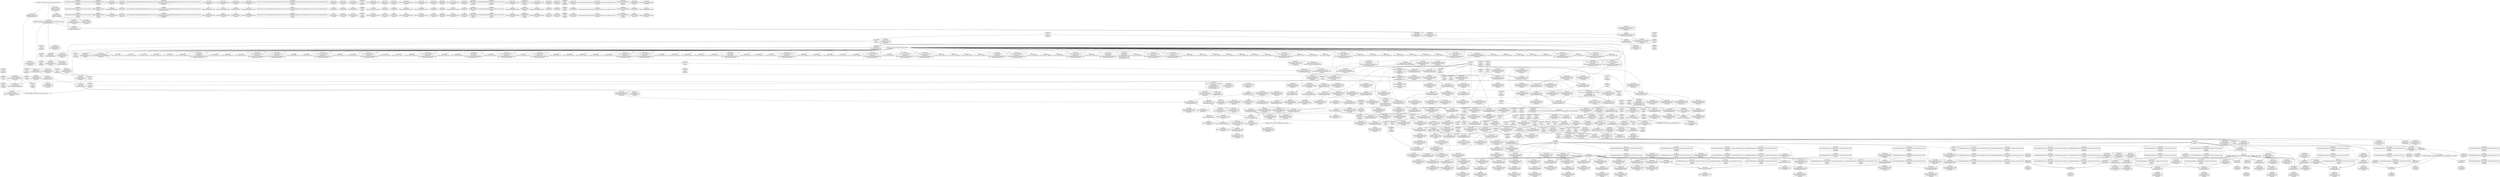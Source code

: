 digraph {
	CE0x5499050 [shape=record,shape=Mrecord,label="{CE0x5499050|i32_32|*Constant*|*SummSource*}"]
	CE0x5499f40 [shape=record,shape=Mrecord,label="{CE0x5499f40|selinux_msg_queue_msgsnd:_tobool11|security/selinux/hooks.c,5254|*SummSink*}"]
	CE0x54be500 [shape=record,shape=Mrecord,label="{CE0x54be500|i8*_getelementptr_inbounds_(_45_x_i8_,_45_x_i8_*_.str12,_i32_0,_i32_0)|*Constant*|*SummSource*}"]
	CE0x542c8c0 [shape=record,shape=Mrecord,label="{CE0x542c8c0|80:_i32,_112:_i8*,_:_CRE_36,37_}"]
	CE0x5440e80 [shape=record,shape=Mrecord,label="{CE0x5440e80|selinux_msg_queue_msgsnd:_tmp7|security/selinux/hooks.c,5237}"]
	CE0x5429e40 [shape=record,shape=Mrecord,label="{CE0x5429e40|i64_1|*Constant*}"]
	CE0x5476170 [shape=record,shape=Mrecord,label="{CE0x5476170|selinux_msg_queue_msgsnd:_tmp32|security/selinux/hooks.c,5258}"]
	CE0x54b8940 [shape=record,shape=Mrecord,label="{CE0x54b8940|current_sid:_tmp15|security/selinux/hooks.c,218|*SummSource*}"]
	CE0x543de10 [shape=record,shape=Mrecord,label="{CE0x543de10|80:_i32,_112:_i8*,_:_CRE_11,12_}"]
	CE0x545c8b0 [shape=record,shape=Mrecord,label="{CE0x545c8b0|current_sid:_tmp11|security/selinux/hooks.c,218}"]
	CE0x5429eb0 [shape=record,shape=Mrecord,label="{CE0x5429eb0|current_sid:_tmp1}"]
	CE0x544bfe0 [shape=record,shape=Mrecord,label="{CE0x544bfe0|selinux_msg_queue_msgsnd:_q_perm|security/selinux/hooks.c,5231|*SummSource*}"]
	CE0x546e7b0 [shape=record,shape=Mrecord,label="{CE0x546e7b0|GLOBAL:_lockdep_rcu_suspicious|*Constant*}"]
	CE0x54ba7c0 [shape=record,shape=Mrecord,label="{CE0x54ba7c0|current_sid:_tobool1|security/selinux/hooks.c,218|*SummSink*}"]
	CE0x54a1840 [shape=record,shape=Mrecord,label="{CE0x54a1840|current_sid:_tmp23|security/selinux/hooks.c,218}"]
	CE0x5424da0 [shape=record,shape=Mrecord,label="{CE0x5424da0|selinux_msg_queue_msgsnd:_bb|*SummSink*}"]
	CE0x5455ee0 [shape=record,shape=Mrecord,label="{CE0x5455ee0|i64_5|*Constant*}"]
	CE0x54317e0 [shape=record,shape=Mrecord,label="{CE0x54317e0|i32_4|*Constant*|*SummSource*}"]
	CE0x544c050 [shape=record,shape=Mrecord,label="{CE0x544c050|selinux_msg_queue_msgsnd:_q_perm|security/selinux/hooks.c,5231|*SummSink*}"]
	CE0x5499870 [shape=record,shape=Mrecord,label="{CE0x5499870|avc_has_perm:_auditdata|Function::avc_has_perm&Arg::auditdata::|*SummSource*}"]
	CE0x547b8b0 [shape=record,shape=Mrecord,label="{CE0x547b8b0|selinux_msg_queue_msgsnd:_tmp19|security/selinux/hooks.c,5246|*SummSink*}"]
	CE0x546ff00 [shape=record,shape=Mrecord,label="{CE0x546ff00|selinux_msg_queue_msgsnd:_rc.0|*SummSource*}"]
	CE0x5471c70 [shape=record,shape=Mrecord,label="{CE0x5471c70|selinux_msg_queue_msgsnd:_tmp22|security/selinux/hooks.c,5254|*SummSink*}"]
	CE0x54b3790 [shape=record,shape=Mrecord,label="{CE0x54b3790|selinux_msg_queue_msgsnd:_retval.0}"]
	CE0x545a510 [shape=record,shape=Mrecord,label="{CE0x545a510|current_sid:_tmp15|security/selinux/hooks.c,218}"]
	CE0x54a13a0 [shape=record,shape=Mrecord,label="{CE0x54a13a0|current_sid:_tmp22|security/selinux/hooks.c,218}"]
	CE0x544e880 [shape=record,shape=Mrecord,label="{CE0x544e880|80:_i32,_112:_i8*,_:_CRE_20,21_}"]
	CE0x54a3320 [shape=record,shape=Mrecord,label="{CE0x54a3320|get_current:_bb}"]
	"CONST[source:0(mediator),value:2(dynamic)][purpose:{object}]"
	CE0x546e0d0 [shape=record,shape=Mrecord,label="{CE0x546e0d0|_call_void_lockdep_rcu_suspicious(i8*_getelementptr_inbounds_(_25_x_i8_,_25_x_i8_*_.str3,_i32_0,_i32_0),_i32_218,_i8*_getelementptr_inbounds_(_45_x_i8_,_45_x_i8_*_.str12,_i32_0,_i32_0))_#10,_!dbg_!27727|security/selinux/hooks.c,218|*SummSink*}"]
	CE0x5480a00 [shape=record,shape=Mrecord,label="{CE0x5480a00|selinux_msg_queue_msgsnd:_key|security/selinux/hooks.c,5249|*SummSink*}"]
	CE0x549e7e0 [shape=record,shape=Mrecord,label="{CE0x549e7e0|current_sid:_tmp20|security/selinux/hooks.c,218|*SummSink*}"]
	CE0x54a1b90 [shape=record,shape=Mrecord,label="{CE0x54a1b90|current_sid:_tmp23|security/selinux/hooks.c,218|*SummSink*}"]
	CE0x543d190 [shape=record,shape=Mrecord,label="{CE0x543d190|i64*_getelementptr_inbounds_(_11_x_i64_,_11_x_i64_*___llvm_gcov_ctr125,_i64_0,_i64_1)|*Constant*}"]
	CE0x54368f0 [shape=record,shape=Mrecord,label="{CE0x54368f0|selinux_msg_queue_msgsnd:_entry|*SummSink*}"]
	CE0x54255a0 [shape=record,shape=Mrecord,label="{CE0x54255a0|selinux_msg_queue_msgsnd:_if.then|*SummSource*}"]
	CE0x54b12d0 [shape=record,shape=Mrecord,label="{CE0x54b12d0|selinux_msg_queue_msgsnd:_call20|security/selinux/hooks.c,5260|*SummSource*}"]
	CE0x549fc50 [shape=record,shape=Mrecord,label="{CE0x549fc50|i32_78|*Constant*|*SummSink*}"]
	CE0x5431e40 [shape=record,shape=Mrecord,label="{CE0x5431e40|selinux_msg_queue_msgsnd:_tmp9|security/selinux/hooks.c,5237|*SummSource*}"]
	CE0x5444060 [shape=record,shape=Mrecord,label="{CE0x5444060|selinux_msg_queue_msgsnd:_security1|security/selinux/hooks.c,5232}"]
	CE0x54a06d0 [shape=record,shape=Mrecord,label="{CE0x54a06d0|current_sid:_tmp21|security/selinux/hooks.c,218|*SummSink*}"]
	CE0x5445400 [shape=record,shape=Mrecord,label="{CE0x5445400|80:_i32,_112:_i8*,_:_CRE_92,96_|*MultipleSource*|Function::selinux_msg_queue_msgsnd&Arg::msq::|security/selinux/hooks.c,5231}"]
	CE0x542ab30 [shape=record,shape=Mrecord,label="{CE0x542ab30|80:_i32,_112:_i8*,_:_CRE_26,27_}"]
	CE0x541f8d0 [shape=record,shape=Mrecord,label="{CE0x541f8d0|_ret_i32_%tmp24,_!dbg_!27742|security/selinux/hooks.c,220|*SummSource*}"]
	CE0x543e3a0 [shape=record,shape=Mrecord,label="{CE0x543e3a0|COLLAPSED:_GCMRE___llvm_gcov_ctr125_internal_global_11_x_i64_zeroinitializer:_elem_0:default:}"]
	CE0x54369f0 [shape=record,shape=Mrecord,label="{CE0x54369f0|get_current:_tmp1|*SummSink*}"]
	CE0x5445220 [shape=record,shape=Mrecord,label="{CE0x5445220|80:_i32,_112:_i8*,_:_CRE_88,92_|*MultipleSource*|Function::selinux_msg_queue_msgsnd&Arg::msq::|security/selinux/hooks.c,5231}"]
	CE0x5440540 [shape=record,shape=Mrecord,label="{CE0x5440540|i64*_getelementptr_inbounds_(_11_x_i64_,_11_x_i64_*___llvm_gcov_ctr125,_i64_0,_i64_0)|*Constant*}"]
	CE0x549e1d0 [shape=record,shape=Mrecord,label="{CE0x549e1d0|current_sid:_tmp20|security/selinux/hooks.c,218}"]
	CE0x5499d90 [shape=record,shape=Mrecord,label="{CE0x5499d90|_ret_i32_%retval.0,_!dbg_!27728|security/selinux/avc.c,775|*SummSink*}"]
	CE0x5478590 [shape=record,shape=Mrecord,label="{CE0x5478590|selinux_msg_queue_msgsnd:_tmp13|security/selinux/hooks.c,5244|*SummSource*}"]
	CE0x54427b0 [shape=record,shape=Mrecord,label="{CE0x54427b0|80:_i32,_112:_i8*,_:_CRE_192,200_|*MultipleSource*|Function::selinux_msg_queue_msgsnd&Arg::msq::|security/selinux/hooks.c,5231}"]
	CE0x5455180 [shape=record,shape=Mrecord,label="{CE0x5455180|current_sid:_land.lhs.true}"]
	CE0x5433b20 [shape=record,shape=Mrecord,label="{CE0x5433b20|selinux_msg_queue_msgsnd:_if.end21|*SummSource*}"]
	CE0x5481be0 [shape=record,shape=Mrecord,label="{CE0x5481be0|i32_(i32,_i32,_i16,_i32,_%struct.common_audit_data*)*_bitcast_(i32_(i32,_i32,_i16,_i32,_%struct.common_audit_data.495*)*_avc_has_perm_to_i32_(i32,_i32,_i16,_i32,_%struct.common_audit_data*)*)|*Constant*|*SummSource*}"]
	CE0x5473f20 [shape=record,shape=Mrecord,label="{CE0x5473f20|selinux_msg_queue_msgsnd:_tmp27|security/selinux/hooks.c,5256}"]
	CE0x54eca20 [shape=record,shape=Mrecord,label="{CE0x54eca20|_call_void_mcount()_#3|*SummSource*}"]
	CE0x5481a20 [shape=record,shape=Mrecord,label="{CE0x5481a20|i32_(i32,_i32,_i16,_i32,_%struct.common_audit_data*)*_bitcast_(i32_(i32,_i32,_i16,_i32,_%struct.common_audit_data.495*)*_avc_has_perm_to_i32_(i32,_i32,_i16,_i32,_%struct.common_audit_data*)*)|*Constant*}"]
	CE0x54a3110 [shape=record,shape=Mrecord,label="{CE0x54a3110|current_sid:_tmp24|security/selinux/hooks.c,220|*SummSink*}"]
	CE0x5499720 [shape=record,shape=Mrecord,label="{CE0x5499720|avc_has_perm:_auditdata|Function::avc_has_perm&Arg::auditdata::}"]
	CE0x541f9e0 [shape=record,shape=Mrecord,label="{CE0x541f9e0|_ret_i32_%tmp24,_!dbg_!27742|security/selinux/hooks.c,220|*SummSink*}"]
	CE0x54b4c80 [shape=record,shape=Mrecord,label="{CE0x54b4c80|selinux_msg_queue_msgsnd:_tmp40|security/selinux/hooks.c,5264|*SummSource*}"]
	CE0x54b74d0 [shape=record,shape=Mrecord,label="{CE0x54b74d0|current_sid:_tobool|security/selinux/hooks.c,218|*SummSink*}"]
	CE0x547f710 [shape=record,shape=Mrecord,label="{CE0x547f710|i8_4|*Constant*|*SummSource*}"]
	CE0x5458ff0 [shape=record,shape=Mrecord,label="{CE0x5458ff0|selinux_msg_queue_msgsnd:_tmp1|*SummSource*}"]
	CE0x5499350 [shape=record,shape=Mrecord,label="{CE0x5499350|avc_has_perm:_requested|Function::avc_has_perm&Arg::requested::}"]
	CE0x5454190 [shape=record,shape=Mrecord,label="{CE0x5454190|current_sid:_if.then|*SummSink*}"]
	CE0x5498220 [shape=record,shape=Mrecord,label="{CE0x5498220|i64*_getelementptr_inbounds_(_11_x_i64_,_11_x_i64_*___llvm_gcov_ctr125,_i64_0,_i64_6)|*Constant*|*SummSource*}"]
	CE0x54419f0 [shape=record,shape=Mrecord,label="{CE0x54419f0|current_sid:_land.lhs.true2|*SummSink*}"]
	CE0x545ea40 [shape=record,shape=Mrecord,label="{CE0x545ea40|i1_true|*Constant*|*SummSource*}"]
	CE0x543dfc0 [shape=record,shape=Mrecord,label="{CE0x543dfc0|80:_i32,_112:_i8*,_:_CRE_13,14_}"]
	CE0x54418e0 [shape=record,shape=Mrecord,label="{CE0x54418e0|current_sid:_land.lhs.true2|*SummSource*}"]
	CE0x54b1670 [shape=record,shape=Mrecord,label="{CE0x54b1670|i32_512|*Constant*}"]
	CE0x4d1c040 [shape=record,shape=Mrecord,label="{CE0x4d1c040|selinux_msg_queue_msgsnd:_if.end7|*SummSource*}"]
	CE0x543c450 [shape=record,shape=Mrecord,label="{CE0x543c450|selinux_msg_queue_msgsnd:_sid4|security/selinux/hooks.c,5243}"]
	CE0x54b5630 [shape=record,shape=Mrecord,label="{CE0x54b5630|_ret_i32_%retval.0,_!dbg_!27765|security/selinux/hooks.c,5264|*SummSource*}"]
	CE0x544b4b0 [shape=record,shape=Mrecord,label="{CE0x544b4b0|i32_0|*Constant*}"]
	CE0x54771b0 [shape=record,shape=Mrecord,label="{CE0x54771b0|selinux_msg_queue_msgsnd:_tmp12|security/selinux/hooks.c,5244|*SummSource*}"]
	CE0x54416a0 [shape=record,shape=Mrecord,label="{CE0x54416a0|current_sid:_do.end|*SummSink*}"]
	CE0x545b230 [shape=record,shape=Mrecord,label="{CE0x545b230|GLOBAL:___llvm_gcov_ctr125|Global_var:__llvm_gcov_ctr125|*SummSink*}"]
	CE0x542e750 [shape=record,shape=Mrecord,label="{CE0x542e750|80:_i32,_112:_i8*,_:_CRE_61,62_}"]
	CE0x549dc70 [shape=record,shape=Mrecord,label="{CE0x549dc70|i64*_getelementptr_inbounds_(_11_x_i64_,_11_x_i64_*___llvm_gcov_ctr125,_i64_0,_i64_10)|*Constant*}"]
	CE0x54a19c0 [shape=record,shape=Mrecord,label="{CE0x54a19c0|current_sid:_tmp23|security/selinux/hooks.c,218|*SummSource*}"]
	CE0x54473c0 [shape=record,shape=Mrecord,label="{CE0x54473c0|80:_i32,_112:_i8*,_:_CRE_43,44_}"]
	CE0x544e750 [shape=record,shape=Mrecord,label="{CE0x544e750|80:_i32,_112:_i8*,_:_CRE_19,20_}"]
	CE0x547fa10 [shape=record,shape=Mrecord,label="{CE0x547fa10|selinux_msg_queue_msgsnd:_q_perm8|security/selinux/hooks.c,5249}"]
	CE0x5440b70 [shape=record,shape=Mrecord,label="{CE0x5440b70|get_current:_tmp4|./arch/x86/include/asm/current.h,14|*SummSource*}"]
	CE0x54b1d20 [shape=record,shape=Mrecord,label="{CE0x54b1d20|selinux_msg_queue_msgsnd:_rc.1}"]
	CE0x54513d0 [shape=record,shape=Mrecord,label="{CE0x54513d0|current_sid:_tmp12|security/selinux/hooks.c,218|*SummSink*}"]
	CE0x5450e00 [shape=record,shape=Mrecord,label="{CE0x5450e00|40:_i8*,_:_CRE_32,40_|*MultipleSource*|Function::selinux_msg_queue_msgsnd&Arg::msg::|security/selinux/hooks.c,5232}"]
	CE0x5424030 [shape=record,shape=Mrecord,label="{CE0x5424030|selinux_msg_queue_msgsnd:_tmp5|security/selinux/hooks.c,5232|*SummSource*}"]
	CE0x5479810 [shape=record,shape=Mrecord,label="{CE0x5479810|i64*_getelementptr_inbounds_(_15_x_i64_,_15_x_i64_*___llvm_gcov_ctr308,_i64_0,_i64_5)|*Constant*|*SummSource*}"]
	CE0x549c3e0 [shape=record,shape=Mrecord,label="{CE0x549c3e0|selinux_msg_queue_msgsnd:_ipc_id|security/selinux/hooks.c,5249|*SummSink*}"]
	CE0x542b5b0 [shape=record,shape=Mrecord,label="{CE0x542b5b0|i32_3|*Constant*|*SummSink*}"]
	CE0x5480b00 [shape=record,shape=Mrecord,label="{CE0x5480b00|avc_has_perm:_entry}"]
	CE0x5432030 [shape=record,shape=Mrecord,label="{CE0x5432030|selinux_msg_queue_msgsnd:_tmp10|security/selinux/hooks.c,5237}"]
	CE0x549c300 [shape=record,shape=Mrecord,label="{CE0x549c300|selinux_msg_queue_msgsnd:_ipc_id|security/selinux/hooks.c,5249|*SummSource*}"]
	CE0x54ec920 [shape=record,shape=Mrecord,label="{CE0x54ec920|_call_void_mcount()_#3}"]
	CE0x5429dd0 [shape=record,shape=Mrecord,label="{CE0x5429dd0|i64*_getelementptr_inbounds_(_11_x_i64_,_11_x_i64_*___llvm_gcov_ctr125,_i64_0,_i64_1)|*Constant*|*SummSink*}"]
	CE0x5425010 [shape=record,shape=Mrecord,label="{CE0x5425010|selinux_msg_queue_msgsnd:_if.then17|*SummSink*}"]
	CE0x5476e70 [shape=record,shape=Mrecord,label="{CE0x5476e70|i64_4|*Constant*}"]
	CE0x546d9f0 [shape=record,shape=Mrecord,label="{CE0x546d9f0|i8_1|*Constant*}"]
	CE0x5470f20 [shape=record,shape=Mrecord,label="{CE0x5470f20|i64*_getelementptr_inbounds_(_15_x_i64_,_15_x_i64_*___llvm_gcov_ctr308,_i64_0,_i64_9)|*Constant*|*SummSink*}"]
	CE0x54325a0 [shape=record,shape=Mrecord,label="{CE0x54325a0|current_sid:_tmp9|security/selinux/hooks.c,218}"]
	CE0x5428f80 [shape=record,shape=Mrecord,label="{CE0x5428f80|selinux_msg_queue_msgsnd:_sid2|security/selinux/hooks.c,5237}"]
	CE0x54436e0 [shape=record,shape=Mrecord,label="{CE0x54436e0|selinux_msg_queue_msgsnd:_if.then17|*SummSource*}"]
	CE0x54b95f0 [shape=record,shape=Mrecord,label="{CE0x54b95f0|current_sid:_tmp8|security/selinux/hooks.c,218|*SummSink*}"]
	CE0x5433320 [shape=record,shape=Mrecord,label="{CE0x5433320|selinux_msg_queue_msgsnd:_tmp11|security/selinux/hooks.c,5242|*SummSink*}"]
	CE0x5432cc0 [shape=record,shape=Mrecord,label="{CE0x5432cc0|4:_i32,_:_CRE_4,8_|*MultipleSource*|security/selinux/hooks.c,5231|security/selinux/hooks.c,5231|security/selinux/hooks.c,5242}"]
	CE0x54455a0 [shape=record,shape=Mrecord,label="{CE0x54455a0|80:_i32,_112:_i8*,_:_CRE_96,100_|*MultipleSource*|Function::selinux_msg_queue_msgsnd&Arg::msq::|security/selinux/hooks.c,5231}"]
	CE0x5434930 [shape=record,shape=Mrecord,label="{CE0x5434930|selinux_msg_queue_msgsnd:_return|*SummSink*}"]
	CE0x5442360 [shape=record,shape=Mrecord,label="{CE0x5442360|i64_0|*Constant*}"]
	CE0x5449e80 [shape=record,shape=Mrecord,label="{CE0x5449e80|80:_i32,_112:_i8*,_:_CRE_39,40_}"]
	CE0x54b2690 [shape=record,shape=Mrecord,label="{CE0x54b2690|selinux_msg_queue_msgsnd:_tmp38|security/selinux/hooks.c,5263|*SummSink*}"]
	CE0x5443890 [shape=record,shape=Mrecord,label="{CE0x5443890|i32_1|*Constant*|*SummSource*}"]
	CE0x5474fd0 [shape=record,shape=Mrecord,label="{CE0x5474fd0|selinux_msg_queue_msgsnd:_tmp29|security/selinux/hooks.c,5258}"]
	CE0x54471b0 [shape=record,shape=Mrecord,label="{CE0x54471b0|80:_i32,_112:_i8*,_:_CRE_48,49_}"]
	CE0x5431c80 [shape=record,shape=Mrecord,label="{CE0x5431c80|selinux_msg_queue_msgsnd:_tmp9|security/selinux/hooks.c,5237}"]
	CE0x545b900 [shape=record,shape=Mrecord,label="{CE0x545b900|_call_void_mcount()_#3}"]
	CE0x54b4290 [shape=record,shape=Mrecord,label="{CE0x54b4290|i64*_getelementptr_inbounds_(_15_x_i64_,_15_x_i64_*___llvm_gcov_ctr308,_i64_0,_i64_14)|*Constant*|*SummSink*}"]
	CE0x54b3720 [shape=record,shape=Mrecord,label="{CE0x54b3720|selinux_msg_queue_msgsnd:_tmp39|security/selinux/hooks.c,5264|*SummSource*}"]
	CE0x549bcc0 [shape=record,shape=Mrecord,label="{CE0x549bcc0|selinux_msg_queue_msgsnd:_u|security/selinux/hooks.c,5249|*SummSource*}"]
	CE0x547cd00 [shape=record,shape=Mrecord,label="{CE0x547cd00|0:_i8,_8:_i32,_24:_%struct.selinux_audit_data*,_:_SCMRE_0,1_|*MultipleSource*|security/selinux/hooks.c, 5227|security/selinux/hooks.c,5248}"]
	CE0x5499420 [shape=record,shape=Mrecord,label="{CE0x5499420|avc_has_perm:_requested|Function::avc_has_perm&Arg::requested::|*SummSource*}"]
	CE0x5438540 [shape=record,shape=Mrecord,label="{CE0x5438540|selinux_msg_queue_msgsnd:_tobool|security/selinux/hooks.c,5244}"]
	CE0x54365d0 [shape=record,shape=Mrecord,label="{CE0x54365d0|i64*_getelementptr_inbounds_(_2_x_i64_,_2_x_i64_*___llvm_gcov_ctr98,_i64_0,_i64_1)|*Constant*|*SummSource*}"]
	CE0x5472380 [shape=record,shape=Mrecord,label="{CE0x5472380|selinux_msg_queue_msgsnd:_tmp23|security/selinux/hooks.c,5254|*SummSink*}"]
	CE0x54be570 [shape=record,shape=Mrecord,label="{CE0x54be570|i8*_getelementptr_inbounds_(_45_x_i8_,_45_x_i8_*_.str12,_i32_0,_i32_0)|*Constant*|*SummSink*}"]
	CE0x54b5e50 [shape=record,shape=Mrecord,label="{CE0x54b5e50|current_sid:_bb|*SummSource*}"]
	CE0x549ffc0 [shape=record,shape=Mrecord,label="{CE0x549ffc0|current_sid:_cred|security/selinux/hooks.c,218|*SummSink*}"]
	CE0x5432640 [shape=record,shape=Mrecord,label="{CE0x5432640|current_sid:_tmp9|security/selinux/hooks.c,218|*SummSource*}"]
	CE0x5448320 [shape=record,shape=Mrecord,label="{CE0x5448320|80:_i32,_112:_i8*,_:_CRE_4,5_}"]
	CE0x5444c40 [shape=record,shape=Mrecord,label="{CE0x5444c40|80:_i32,_112:_i8*,_:_CRE_76,80_|*MultipleSource*|Function::selinux_msg_queue_msgsnd&Arg::msq::|security/selinux/hooks.c,5231}"]
	CE0x542b810 [shape=record,shape=Mrecord,label="{CE0x542b810|selinux_msg_queue_msgsnd:_cmp|security/selinux/hooks.c,5237|*SummSource*}"]
	CE0x543c5d0 [shape=record,shape=Mrecord,label="{CE0x543c5d0|selinux_msg_queue_msgsnd:_sid4|security/selinux/hooks.c,5243|*SummSource*}"]
	CE0x544f710 [shape=record,shape=Mrecord,label="{CE0x544f710|80:_i32,_112:_i8*,_:_CRE_15,16_}"]
	CE0x54a0c90 [shape=record,shape=Mrecord,label="{CE0x54a0c90|i32_22|*Constant*|*SummSink*}"]
	CE0x54413a0 [shape=record,shape=Mrecord,label="{CE0x54413a0|selinux_msg_queue_msgsnd:_tmp7|security/selinux/hooks.c,5237|*SummSink*}"]
	CE0x54b6e10 [shape=record,shape=Mrecord,label="{CE0x54b6e10|current_sid:_tmp6|security/selinux/hooks.c,218}"]
	CE0x54aef20 [shape=record,shape=Mrecord,label="{CE0x54aef20|selinux_msg_queue_msgsnd:_tmp37|security/selinux/hooks.c,5263|*SummSource*}"]
	CE0x545d280 [shape=record,shape=Mrecord,label="{CE0x545d280|current_sid:_tmp4|security/selinux/hooks.c,218|*SummSource*}"]
	CE0x5449400 [shape=record,shape=Mrecord,label="{CE0x5449400|selinux_msg_queue_msgsnd:_msg|Function::selinux_msg_queue_msgsnd&Arg::msg::|*SummSink*}"]
	CE0x5437c00 [shape=record,shape=Mrecord,label="{CE0x5437c00|i16_26|*Constant*|*SummSource*}"]
	CE0x54709e0 [shape=record,shape=Mrecord,label="{CE0x54709e0|selinux_msg_queue_msgsnd:_tobool11|security/selinux/hooks.c,5254}"]
	CE0x546e060 [shape=record,shape=Mrecord,label="{CE0x546e060|_call_void_lockdep_rcu_suspicious(i8*_getelementptr_inbounds_(_25_x_i8_,_25_x_i8_*_.str3,_i32_0,_i32_0),_i32_218,_i8*_getelementptr_inbounds_(_45_x_i8_,_45_x_i8_*_.str12,_i32_0,_i32_0))_#10,_!dbg_!27727|security/selinux/hooks.c,218|*SummSource*}"]
	CE0x547a040 [shape=record,shape=Mrecord,label="{CE0x547a040|selinux_msg_queue_msgsnd:_tmp35|security/selinux/hooks.c,5260}"]
	CE0x5450a40 [shape=record,shape=Mrecord,label="{CE0x5450a40|40:_i8*,_:_CRE_16,24_|*MultipleSource*|Function::selinux_msg_queue_msgsnd&Arg::msg::|security/selinux/hooks.c,5232}"]
	CE0x542f2d0 [shape=record,shape=Mrecord,label="{CE0x542f2d0|selinux_msg_queue_msgsnd:_if.end|*SummSource*}"]
	CE0x5458530 [shape=record,shape=Mrecord,label="{CE0x5458530|current_sid:_if.then}"]
	CE0x54b7c50 [shape=record,shape=Mrecord,label="{CE0x54b7c50|current_sid:_land.lhs.true|*SummSink*}"]
	CE0x54ba690 [shape=record,shape=Mrecord,label="{CE0x54ba690|current_sid:_tobool1|security/selinux/hooks.c,218|*SummSource*}"]
	CE0x54bd750 [shape=record,shape=Mrecord,label="{CE0x54bd750|GLOBAL:_lockdep_rcu_suspicious|*Constant*|*SummSink*}"]
	CE0x5444e10 [shape=record,shape=Mrecord,label="{CE0x5444e10|80:_i32,_112:_i8*,_:_CRE_80,84_|*MultipleSource*|Function::selinux_msg_queue_msgsnd&Arg::msq::|security/selinux/hooks.c,5231}"]
	CE0x549f5f0 [shape=record,shape=Mrecord,label="{CE0x549f5f0|get_current:_entry|*SummSink*}"]
	CE0x54987c0 [shape=record,shape=Mrecord,label="{CE0x54987c0|selinux_msg_queue_msgsnd:_tmp20|security/selinux/hooks.c,5249|*SummSource*}"]
	CE0x5432b00 [shape=record,shape=Mrecord,label="{CE0x5432b00|4:_i32,_:_CRE_0,2_|*MultipleSource*|security/selinux/hooks.c,5231|security/selinux/hooks.c,5231|security/selinux/hooks.c,5242}"]
	CE0x4d1e3e0 [shape=record,shape=Mrecord,label="{CE0x4d1e3e0|selinux_msg_queue_msgsnd:_tmp|*SummSource*}"]
	CE0x5437cd0 [shape=record,shape=Mrecord,label="{CE0x5437cd0|i16_26|*Constant*|*SummSink*}"]
	CE0x547c8d0 [shape=record,shape=Mrecord,label="{CE0x547c8d0|selinux_msg_queue_msgsnd:_type|security/selinux/hooks.c,5248|*SummSource*}"]
	CE0x5431ab0 [shape=record,shape=Mrecord,label="{CE0x5431ab0|selinux_msg_queue_msgsnd:_msg|Function::selinux_msg_queue_msgsnd&Arg::msg::|*SummSource*}"]
	CE0x5431990 [shape=record,shape=Mrecord,label="{CE0x5431990|i32_4|*Constant*|*SummSink*}"]
	CE0x542b130 [shape=record,shape=Mrecord,label="{CE0x542b130|current_sid:_tmp3|*SummSource*}"]
	CE0x54a2010 [shape=record,shape=Mrecord,label="{CE0x54a2010|i32_1|*Constant*}"]
	CE0x5436780 [shape=record,shape=Mrecord,label="{CE0x5436780|selinux_msg_queue_msgsnd:_ad|security/selinux/hooks.c, 5227|*SummSource*}"]
	CE0x549f510 [shape=record,shape=Mrecord,label="{CE0x549f510|get_current:_entry|*SummSource*}"]
	CE0x544ddb0 [shape=record,shape=Mrecord,label="{CE0x544ddb0|80:_i32,_112:_i8*,_:_CRE_53,54_}"]
	CE0x4d1e370 [shape=record,shape=Mrecord,label="{CE0x4d1e370|COLLAPSED:_GCMRE___llvm_gcov_ctr308_internal_global_15_x_i64_zeroinitializer:_elem_0:default:}"]
	CE0x547be50 [shape=record,shape=Mrecord,label="{CE0x547be50|selinux_msg_queue_msgsnd:_tmp16|security/selinux/hooks.c,5245|*SummSink*}"]
	CE0x54a0ed0 [shape=record,shape=Mrecord,label="{CE0x54a0ed0|current_sid:_security|security/selinux/hooks.c,218|*SummSink*}"]
	CE0x544cb70 [shape=record,shape=Mrecord,label="{CE0x544cb70|80:_i32,_112:_i8*,_:_CRE_136,144_|*MultipleSource*|Function::selinux_msg_queue_msgsnd&Arg::msq::|security/selinux/hooks.c,5231}"]
	CE0x54992e0 [shape=record,shape=Mrecord,label="{CE0x54992e0|_ret_i32_%retval.0,_!dbg_!27728|security/selinux/avc.c,775}"]
	CE0x54a8890 [shape=record,shape=Mrecord,label="{CE0x54a8890|selinux_msg_queue_msgsnd:_tobool16|security/selinux/hooks.c,5258|*SummSource*}"]
	CE0x544d2c0 [shape=record,shape=Mrecord,label="{CE0x544d2c0|80:_i32,_112:_i8*,_:_CRE_168,172_|*MultipleSource*|Function::selinux_msg_queue_msgsnd&Arg::msq::|security/selinux/hooks.c,5231}"]
	CE0x5471f70 [shape=record,shape=Mrecord,label="{CE0x5471f70|selinux_msg_queue_msgsnd:_tmp23|security/selinux/hooks.c,5254}"]
	CE0x5449470 [shape=record,shape=Mrecord,label="{CE0x5449470|i32_10|*Constant*|*SummSink*}"]
	CE0x54a0960 [shape=record,shape=Mrecord,label="{CE0x54a0960|i32_22|*Constant*}"]
	CE0x543e0b0 [shape=record,shape=Mrecord,label="{CE0x543e0b0|80:_i32,_112:_i8*,_:_CRE_14,15_}"]
	CE0x5435600 [shape=record,shape=Mrecord,label="{CE0x5435600|80:_i32,_112:_i8*,_:_CRE_69,70_}"]
	CE0x542e9b0 [shape=record,shape=Mrecord,label="{CE0x542e9b0|80:_i32,_112:_i8*,_:_CRE_63,64_}"]
	CE0x549dec0 [shape=record,shape=Mrecord,label="{CE0x549dec0|i64*_getelementptr_inbounds_(_11_x_i64_,_11_x_i64_*___llvm_gcov_ctr125,_i64_0,_i64_10)|*Constant*|*SummSource*}"]
	CE0x54212e0 [shape=record,shape=Mrecord,label="{CE0x54212e0|selinux_msg_queue_msgsnd:_tmp8|security/selinux/hooks.c,5237}"]
	CE0x547a380 [shape=record,shape=Mrecord,label="{CE0x547a380|selinux_msg_queue_msgsnd:_tmp35|security/selinux/hooks.c,5260|*SummSink*}"]
	CE0x5476b30 [shape=record,shape=Mrecord,label="{CE0x5476b30|i64_3|*Constant*|*SummSource*}"]
	CE0x547c710 [shape=record,shape=Mrecord,label="{CE0x547c710|selinux_msg_queue_msgsnd:_type|security/selinux/hooks.c,5248}"]
	CE0x544a630 [shape=record,shape=Mrecord,label="{CE0x544a630|80:_i32,_112:_i8*,_:_CRE_68,69_}"]
	CE0x5453af0 [shape=record,shape=Mrecord,label="{CE0x5453af0|GLOBAL:_current_sid.__warned|Global_var:current_sid.__warned|*SummSink*}"]
	CE0x54360f0 [shape=record,shape=Mrecord,label="{CE0x54360f0|GLOBAL:_current_sid|*Constant*|*SummSink*}"]
	CE0x5434770 [shape=record,shape=Mrecord,label="{CE0x5434770|selinux_msg_queue_msgsnd:_if.end}"]
	CE0x544dc80 [shape=record,shape=Mrecord,label="{CE0x544dc80|80:_i32,_112:_i8*,_:_CRE_52,53_}"]
	CE0x5470b80 [shape=record,shape=Mrecord,label="{CE0x5470b80|selinux_msg_queue_msgsnd:_tobool11|security/selinux/hooks.c,5254|*SummSource*}"]
	CE0x5442470 [shape=record,shape=Mrecord,label="{CE0x5442470|current_sid:_tmp5|security/selinux/hooks.c,218}"]
	CE0x545a160 [shape=record,shape=Mrecord,label="{CE0x545a160|i64*_getelementptr_inbounds_(_11_x_i64_,_11_x_i64_*___llvm_gcov_ctr125,_i64_0,_i64_8)|*Constant*|*SummSource*}"]
	CE0x54bda20 [shape=record,shape=Mrecord,label="{CE0x54bda20|i8*_getelementptr_inbounds_(_25_x_i8_,_25_x_i8_*_.str3,_i32_0,_i32_0)|*Constant*|*SummSink*}"]
	CE0x549d5e0 [shape=record,shape=Mrecord,label="{CE0x549d5e0|current_sid:_tmp18|security/selinux/hooks.c,218|*SummSource*}"]
	CE0x5431fc0 [shape=record,shape=Mrecord,label="{CE0x5431fc0|selinux_msg_queue_msgsnd:_tmp9|security/selinux/hooks.c,5237|*SummSink*}"]
	CE0x5473a40 [shape=record,shape=Mrecord,label="{CE0x5473a40|selinux_msg_queue_msgsnd:_tmp26|security/selinux/hooks.c,5256|*SummSink*}"]
	CE0x545c210 [shape=record,shape=Mrecord,label="{CE0x545c210|i64_3|*Constant*}"]
	CE0x54b8da0 [shape=record,shape=Mrecord,label="{CE0x54b8da0|current_sid:_tmp16|security/selinux/hooks.c,218}"]
	CE0x549ebf0 [shape=record,shape=Mrecord,label="{CE0x549ebf0|current_sid:_call4|security/selinux/hooks.c,218|*SummSource*}"]
	CE0x54a3530 [shape=record,shape=Mrecord,label="{CE0x54a3530|get_current:_bb|*SummSink*}"]
	CE0x549ed60 [shape=record,shape=Mrecord,label="{CE0x549ed60|current_sid:_call4|security/selinux/hooks.c,218|*SummSink*}"]
	CE0x545e6f0 [shape=record,shape=Mrecord,label="{CE0x545e6f0|current_sid:_tmp14|security/selinux/hooks.c,218|*SummSink*}"]
	CE0x54727f0 [shape=record,shape=Mrecord,label="{CE0x54727f0|selinux_msg_queue_msgsnd:_tmp24|security/selinux/hooks.c,5254|*SummSource*}"]
	CE0x542f3e0 [shape=record,shape=Mrecord,label="{CE0x542f3e0|selinux_msg_queue_msgsnd:_if.end|*SummSink*}"]
	CE0x54394b0 [shape=record,shape=Mrecord,label="{CE0x54394b0|80:_i32,_112:_i8*,_:_CRE_2,3_}"]
	CE0x545f0f0 [shape=record,shape=Mrecord,label="{CE0x545f0f0|selinux_msg_queue_msgsnd:_sid3|security/selinux/hooks.c,5242|*SummSource*}"]
	CE0x5471b60 [shape=record,shape=Mrecord,label="{CE0x5471b60|selinux_msg_queue_msgsnd:_tmp22|security/selinux/hooks.c,5254|*SummSource*}"]
	CE0x5444340 [shape=record,shape=Mrecord,label="{CE0x5444340|selinux_msg_queue_msgsnd:_tmp2|security/selinux/hooks.c,5231|*SummSink*}"]
	CE0x54250d0 [shape=record,shape=Mrecord,label="{CE0x54250d0|selinux_msg_queue_msgsnd:_if.then6}"]
	CE0x549fe50 [shape=record,shape=Mrecord,label="{CE0x549fe50|current_sid:_sid|security/selinux/hooks.c,220|*SummSource*}"]
	CE0x549f350 [shape=record,shape=Mrecord,label="{CE0x549f350|GLOBAL:_get_current|*Constant*|*SummSink*}"]
	CE0x5498a40 [shape=record,shape=Mrecord,label="{CE0x5498a40|i16_27|*Constant*|*SummSource*}"]
	CE0x549b800 [shape=record,shape=Mrecord,label="{CE0x549b800|i16_27|*Constant*}"]
	CE0x549c1f0 [shape=record,shape=Mrecord,label="{CE0x549c1f0|selinux_msg_queue_msgsnd:_ipc_id|security/selinux/hooks.c,5249}"]
	CE0x54b2920 [shape=record,shape=Mrecord,label="{CE0x54b2920|selinux_msg_queue_msgsnd:_tmp38|security/selinux/hooks.c,5263}"]
	CE0x5498f70 [shape=record,shape=Mrecord,label="{CE0x5498f70|i32_32|*Constant*}"]
	CE0x5445880 [shape=record,shape=Mrecord,label="{CE0x5445880|selinux_msg_queue_msgsnd:_if.end21|*SummSink*}"]
	CE0x5444250 [shape=record,shape=Mrecord,label="{CE0x5444250|selinux_msg_queue_msgsnd:_tmp2|security/selinux/hooks.c,5231|*SummSource*}"]
	CE0x543e330 [shape=record,shape=Mrecord,label="{CE0x543e330|current_sid:_tmp}"]
	CE0x5432970 [shape=record,shape=Mrecord,label="{CE0x5432970|selinux_msg_queue_msgsnd:_if.end15|*SummSource*}"]
	CE0x544eef0 [shape=record,shape=Mrecord,label="{CE0x544eef0|current_sid:_entry}"]
	CE0x54ba0d0 [shape=record,shape=Mrecord,label="{CE0x54ba0d0|current_sid:_tmp10|security/selinux/hooks.c,218|*SummSink*}"]
	CE0x5432a90 [shape=record,shape=Mrecord,label="{CE0x5432a90|selinux_msg_queue_msgsnd:_sid4|security/selinux/hooks.c,5243|*SummSink*}"]
	CE0x5479310 [shape=record,shape=Mrecord,label="{CE0x5479310|selinux_msg_queue_msgsnd:_tmp15|security/selinux/hooks.c,5244|*SummSink*}"]
	CE0x545ef30 [shape=record,shape=Mrecord,label="{CE0x545ef30|selinux_msg_queue_msgsnd:_sid3|security/selinux/hooks.c,5242}"]
	CE0x54783d0 [shape=record,shape=Mrecord,label="{CE0x54783d0|selinux_msg_queue_msgsnd:_tmp13|security/selinux/hooks.c,5244}"]
	CE0x549d4b0 [shape=record,shape=Mrecord,label="{CE0x549d4b0|current_sid:_tmp18|security/selinux/hooks.c,218}"]
	CE0x54521f0 [shape=record,shape=Mrecord,label="{CE0x54521f0|i64*_getelementptr_inbounds_(_11_x_i64_,_11_x_i64_*___llvm_gcov_ctr125,_i64_0,_i64_8)|*Constant*|*SummSink*}"]
	CE0x542aa00 [shape=record,shape=Mrecord,label="{CE0x542aa00|80:_i32,_112:_i8*,_:_CRE_28,29_}"]
	CE0x5439230 [shape=record,shape=Mrecord,label="{CE0x5439230|i64_1|*Constant*|*SummSink*}"]
	CE0x5498d00 [shape=record,shape=Mrecord,label="{CE0x5498d00|avc_has_perm:_tclass|Function::avc_has_perm&Arg::tclass::|*SummSink*}"]
	CE0x54b6ba0 [shape=record,shape=Mrecord,label="{CE0x54b6ba0|current_sid:_tmp5|security/selinux/hooks.c,218|*SummSink*}"]
	CE0x54390c0 [shape=record,shape=Mrecord,label="{CE0x54390c0|i64_1|*Constant*|*SummSource*}"]
	CE0x5472d50 [shape=record,shape=Mrecord,label="{CE0x5472d50|selinux_msg_queue_msgsnd:_tmp25|security/selinux/hooks.c,5254|*SummSource*}"]
	CE0x5434ae0 [shape=record,shape=Mrecord,label="{CE0x5434ae0|80:_i32,_112:_i8*,_:_CRE_104,112_|*MultipleSource*|Function::selinux_msg_queue_msgsnd&Arg::msq::|security/selinux/hooks.c,5231}"]
	CE0x5421420 [shape=record,shape=Mrecord,label="{CE0x5421420|selinux_msg_queue_msgsnd:_tmp8|security/selinux/hooks.c,5237|*SummSource*}"]
	CE0x54991c0 [shape=record,shape=Mrecord,label="{CE0x54991c0|i32_32|*Constant*|*SummSink*}"]
	CE0x5435420 [shape=record,shape=Mrecord,label="{CE0x5435420|selinux_msg_queue_msgsnd:_tmp|*SummSink*}"]
	CE0x5436820 [shape=record,shape=Mrecord,label="{CE0x5436820|selinux_msg_queue_msgsnd:_ad|security/selinux/hooks.c, 5227|*SummSink*}"]
	CE0x544fe00 [shape=record,shape=Mrecord,label="{CE0x544fe00|current_sid:_call|security/selinux/hooks.c,218|*SummSource*}"]
	CE0x54a22a0 [shape=record,shape=Mrecord,label="{CE0x54a22a0|i64*_getelementptr_inbounds_(_2_x_i64_,_2_x_i64_*___llvm_gcov_ctr98,_i64_0,_i64_0)|*Constant*|*SummSource*}"]
	CE0x54540d0 [shape=record,shape=Mrecord,label="{CE0x54540d0|current_sid:_if.then|*SummSource*}"]
	CE0x5432140 [shape=record,shape=Mrecord,label="{CE0x5432140|80:_i32,_112:_i8*,_:_CRE_7,8_}"]
	CE0x549fcc0 [shape=record,shape=Mrecord,label="{CE0x549fcc0|i32_78|*Constant*|*SummSource*}"]
	CE0x54750a0 [shape=record,shape=Mrecord,label="{CE0x54750a0|selinux_msg_queue_msgsnd:_tmp29|security/selinux/hooks.c,5258|*SummSource*}"]
	CE0x5498690 [shape=record,shape=Mrecord,label="{CE0x5498690|selinux_msg_queue_msgsnd:_tmp20|security/selinux/hooks.c,5249}"]
	CE0x54a2310 [shape=record,shape=Mrecord,label="{CE0x54a2310|current_sid:_sid|security/selinux/hooks.c,220|*SummSink*}"]
	CE0x54539c0 [shape=record,shape=Mrecord,label="{CE0x54539c0|GLOBAL:_current_sid.__warned|Global_var:current_sid.__warned|*SummSource*}"]
	CE0x547a9d0 [shape=record,shape=Mrecord,label="{CE0x547a9d0|selinux_msg_queue_msgsnd:_tmp17|security/selinux/hooks.c,5245|*SummSource*}"]
	CE0x549fde0 [shape=record,shape=Mrecord,label="{CE0x549fde0|current_sid:_cred|security/selinux/hooks.c,218}"]
	CE0x5454370 [shape=record,shape=Mrecord,label="{CE0x5454370|current_sid:_do.end|*SummSource*}"]
	CE0x54a9380 [shape=record,shape=Mrecord,label="{CE0x54a9380|i64_11|*Constant*|*SummSink*}"]
	CE0x5440250 [shape=record,shape=Mrecord,label="{CE0x5440250|current_sid:_if.end}"]
	CE0x5432770 [shape=record,shape=Mrecord,label="{CE0x5432770|current_sid:_tmp9|security/selinux/hooks.c,218|*SummSink*}"]
	CE0x544a500 [shape=record,shape=Mrecord,label="{CE0x544a500|80:_i32,_112:_i8*,_:_CRE_67,68_}"]
	CE0x545d350 [shape=record,shape=Mrecord,label="{CE0x545d350|current_sid:_tmp4|security/selinux/hooks.c,218|*SummSink*}"]
	CE0x54320a0 [shape=record,shape=Mrecord,label="{CE0x54320a0|80:_i32,_112:_i8*,_:_CRE_6,7_}"]
	CE0x54bdb50 [shape=record,shape=Mrecord,label="{CE0x54bdb50|i32_218|*Constant*}"]
	CE0x545b9a0 [shape=record,shape=Mrecord,label="{CE0x545b9a0|_call_void_mcount()_#3|*SummSource*}"]
	CE0x54a9200 [shape=record,shape=Mrecord,label="{CE0x54a9200|i64_11|*Constant*|*SummSource*}"]
	CE0x544d860 [shape=record,shape=Mrecord,label="{CE0x544d860|80:_i32,_112:_i8*,_:_CRE_184,192_|*MultipleSource*|Function::selinux_msg_queue_msgsnd&Arg::msq::|security/selinux/hooks.c,5231}"]
	CE0x5429af0 [shape=record,shape=Mrecord,label="{CE0x5429af0|80:_i32,_112:_i8*,_:_CRE_29,30_}"]
	CE0x542bda0 [shape=record,shape=Mrecord,label="{CE0x542bda0|selinux_msg_queue_msgsnd:_tmp3|security/selinux/hooks.c,5231|*SummSource*}"]
	CE0x5440050 [shape=record,shape=Mrecord,label="{CE0x5440050|_call_void_mcount()_#3|*SummSink*}"]
	CE0x54b3e10 [shape=record,shape=Mrecord,label="{CE0x54b3e10|selinux_msg_queue_msgsnd:_tmp39|security/selinux/hooks.c,5264}"]
	CE0x5472630 [shape=record,shape=Mrecord,label="{CE0x5472630|selinux_msg_queue_msgsnd:_tmp24|security/selinux/hooks.c,5254}"]
	CE0x545c1a0 [shape=record,shape=Mrecord,label="{CE0x545c1a0|current_sid:_tobool1|security/selinux/hooks.c,218}"]
	CE0x54be840 [shape=record,shape=Mrecord,label="{CE0x54be840|i64*_getelementptr_inbounds_(_11_x_i64_,_11_x_i64_*___llvm_gcov_ctr125,_i64_0,_i64_9)|*Constant*}"]
	CE0x543db30 [shape=record,shape=Mrecord,label="{CE0x543db30|i64*_getelementptr_inbounds_(_2_x_i64_,_2_x_i64_*___llvm_gcov_ctr98,_i64_0,_i64_1)|*Constant*|*SummSink*}"]
	CE0x542d780 [shape=record,shape=Mrecord,label="{CE0x542d780|%struct.task_struct*_(%struct.task_struct**)*_asm_movq_%gs:$_1:P_,$0_,_r,im,_dirflag_,_fpsr_,_flags_}"]
	CE0x544db50 [shape=record,shape=Mrecord,label="{CE0x544db50|80:_i32,_112:_i8*,_:_CRE_51,52_}"]
	CE0x5470f90 [shape=record,shape=Mrecord,label="{CE0x5470f90|i64_7|*Constant*}"]
	CE0x547bfb0 [shape=record,shape=Mrecord,label="{CE0x547bfb0|selinux_msg_queue_msgsnd:_tmp19|security/selinux/hooks.c,5246}"]
	CE0x54b1110 [shape=record,shape=Mrecord,label="{CE0x54b1110|selinux_msg_queue_msgsnd:_call20|security/selinux/hooks.c,5260}"]
	CE0x6ae0ee0 [shape=record,shape=Mrecord,label="{CE0x6ae0ee0|i32_0|*Constant*|*SummSource*}"]
	CE0x54495e0 [shape=record,shape=Mrecord,label="{CE0x54495e0|selinux_msg_queue_msgsnd:_security|security/selinux/hooks.c,5231|*SummSource*}"]
	CE0x54810d0 [shape=record,shape=Mrecord,label="{CE0x54810d0|selinux_msg_queue_msgsnd:_call10|security/selinux/hooks.c,5252}"]
	CE0x54bea10 [shape=record,shape=Mrecord,label="{CE0x54bea10|i64*_getelementptr_inbounds_(_11_x_i64_,_11_x_i64_*___llvm_gcov_ctr125,_i64_0,_i64_9)|*Constant*|*SummSource*}"]
	CE0x5475550 [shape=record,shape=Mrecord,label="{CE0x5475550|selinux_msg_queue_msgsnd:_tmp30|security/selinux/hooks.c,5258}"]
	CE0x549b660 [shape=record,shape=Mrecord,label="{CE0x549b660|avc_has_perm:_tsid|Function::avc_has_perm&Arg::tsid::|*SummSink*}"]
	CE0x546eb90 [shape=record,shape=Mrecord,label="{CE0x546eb90|selinux_msg_queue_msgsnd:_tmp28|security/selinux/hooks.c,5256|*SummSource*}"]
	CE0x544da20 [shape=record,shape=Mrecord,label="{CE0x544da20|80:_i32,_112:_i8*,_:_CRE_50,51_}"]
	CE0x54b0ce0 [shape=record,shape=Mrecord,label="{CE0x54b0ce0|selinux_msg_queue_msgsnd:_tmp36|security/selinux/hooks.c,5260|*SummSource*}"]
	CE0x542d150 [shape=record,shape=Mrecord,label="{CE0x542d150|selinux_msg_queue_msgsnd:_tmp10|security/selinux/hooks.c,5237|*SummSource*}"]
	CE0x54772c0 [shape=record,shape=Mrecord,label="{CE0x54772c0|selinux_msg_queue_msgsnd:_tmp12|security/selinux/hooks.c,5244|*SummSink*}"]
	CE0x543cc40 [shape=record,shape=Mrecord,label="{CE0x543cc40|selinux_msg_queue_msgsnd:_tobool|security/selinux/hooks.c,5244|*SummSink*}"]
	CE0x5448950 [shape=record,shape=Mrecord,label="{CE0x5448950|selinux_msg_queue_msgsnd:_tobool|security/selinux/hooks.c,5244|*SummSource*}"]
	CE0x54744c0 [shape=record,shape=Mrecord,label="{CE0x54744c0|selinux_msg_queue_msgsnd:_sid13|security/selinux/hooks.c,5256}"]
	CE0x54b25b0 [shape=record,shape=Mrecord,label="{CE0x54b25b0|i64*_getelementptr_inbounds_(_15_x_i64_,_15_x_i64_*___llvm_gcov_ctr308,_i64_0,_i64_13)|*Constant*|*SummSink*}"]
	CE0x5437a20 [shape=record,shape=Mrecord,label="{CE0x5437a20|selinux_msg_queue_msgsnd:_tmp33|security/selinux/hooks.c,5260|*SummSink*}"]
	CE0x54b4060 [shape=record,shape=Mrecord,label="{CE0x54b4060|i64*_getelementptr_inbounds_(_15_x_i64_,_15_x_i64_*___llvm_gcov_ctr308,_i64_0,_i64_14)|*Constant*}"]
	CE0x54a1510 [shape=record,shape=Mrecord,label="{CE0x54a1510|current_sid:_tmp22|security/selinux/hooks.c,218|*SummSource*}"]
	CE0x5480560 [shape=record,shape=Mrecord,label="{CE0x5480560|selinux_msg_queue_msgsnd:_sid9|security/selinux/hooks.c,5252|*SummSink*}"]
	CE0x54af150 [shape=record,shape=Mrecord,label="{CE0x54af150|selinux_msg_queue_msgsnd:_sid18|security/selinux/hooks.c,5260|*SummSource*}"]
	CE0x54b2620 [shape=record,shape=Mrecord,label="{CE0x54b2620|selinux_msg_queue_msgsnd:_tmp37|security/selinux/hooks.c,5263|*SummSink*}"]
	CE0x549d310 [shape=record,shape=Mrecord,label="{CE0x549d310|current_sid:_tmp19|security/selinux/hooks.c,218|*SummSource*}"]
	CE0x54749e0 [shape=record,shape=Mrecord,label="{CE0x54749e0|i64_10|*Constant*}"]
	CE0x54210a0 [shape=record,shape=Mrecord,label="{CE0x54210a0|GLOBAL:___llvm_gcov_ctr308|Global_var:__llvm_gcov_ctr308}"]
	CE0x549be40 [shape=record,shape=Mrecord,label="{CE0x549be40|selinux_msg_queue_msgsnd:_u|security/selinux/hooks.c,5249|*SummSink*}"]
	CE0x5473410 [shape=record,shape=Mrecord,label="{CE0x5473410|i64*_getelementptr_inbounds_(_15_x_i64_,_15_x_i64_*___llvm_gcov_ctr308,_i64_0,_i64_9)|*Constant*|*SummSource*}"]
	CE0x54b1450 [shape=record,shape=Mrecord,label="{CE0x54b1450|selinux_msg_queue_msgsnd:_call20|security/selinux/hooks.c,5260|*SummSink*}"]
	CE0x549f000 [shape=record,shape=Mrecord,label="{CE0x549f000|GLOBAL:_get_current|*Constant*}"]
	CE0x5449c20 [shape=record,shape=Mrecord,label="{CE0x5449c20|80:_i32,_112:_i8*,_:_CRE_40,41_}"]
	CE0x5447620 [shape=record,shape=Mrecord,label="{CE0x5447620|80:_i32,_112:_i8*,_:_CRE_42,43_}"]
	CE0x547b630 [shape=record,shape=Mrecord,label="{CE0x547b630|selinux_msg_queue_msgsnd:_tmp18|security/selinux/hooks.c,5246|*SummSink*}"]
	CE0x54bd910 [shape=record,shape=Mrecord,label="{CE0x54bd910|i8*_getelementptr_inbounds_(_25_x_i8_,_25_x_i8_*_.str3,_i32_0,_i32_0)|*Constant*|*SummSource*}"]
	CE0x543f750 [shape=record,shape=Mrecord,label="{CE0x543f750|80:_i32,_112:_i8*,_:_CRE_44,45_}"]
	CE0x54b73c0 [shape=record,shape=Mrecord,label="{CE0x54b73c0|current_sid:_call|security/selinux/hooks.c,218|*SummSink*}"]
	CE0x5436e60 [shape=record,shape=Mrecord,label="{CE0x5436e60|i64*_getelementptr_inbounds_(_2_x_i64_,_2_x_i64_*___llvm_gcov_ctr98,_i64_0,_i64_1)|*Constant*}"]
	CE0x542ed10 [shape=record,shape=Mrecord,label="{CE0x542ed10|80:_i32,_112:_i8*,_:_CRE_33,34_}"]
	CE0x54b5cd0 [shape=record,shape=Mrecord,label="{CE0x54b5cd0|current_sid:_bb}"]
	CE0x5434c50 [shape=record,shape=Mrecord,label="{CE0x5434c50|80:_i32,_112:_i8*,_:_CRE_112,120_|*MultipleSource*|Function::selinux_msg_queue_msgsnd&Arg::msq::|security/selinux/hooks.c,5231}"]
	CE0x5471a60 [shape=record,shape=Mrecord,label="{CE0x5471a60|selinux_msg_queue_msgsnd:_tmp22|security/selinux/hooks.c,5254}"]
	CE0x54b4370 [shape=record,shape=Mrecord,label="{CE0x54b4370|selinux_msg_queue_msgsnd:_tmp40|security/selinux/hooks.c,5264|*SummSink*}"]
	CE0x5442d50 [shape=record,shape=Mrecord,label="{CE0x5442d50|80:_i32,_112:_i8*,_:_CRE_216,224_|*MultipleSource*|Function::selinux_msg_queue_msgsnd&Arg::msq::|security/selinux/hooks.c,5231}"]
	CE0x5456180 [shape=record,shape=Mrecord,label="{CE0x5456180|i64_5|*Constant*|*SummSink*}"]
	CE0x546dd40 [shape=record,shape=Mrecord,label="{CE0x546dd40|i8_1|*Constant*|*SummSink*}"]
	CE0x549f980 [shape=record,shape=Mrecord,label="{CE0x549f980|_ret_%struct.task_struct*_%tmp4,_!dbg_!27714|./arch/x86/include/asm/current.h,14|*SummSink*}"]
	CE0x544def0 [shape=record,shape=Mrecord,label="{CE0x544def0|selinux_msg_queue_msgsnd:_security1|security/selinux/hooks.c,5232|*SummSink*}"]
	CE0x5470560 [shape=record,shape=Mrecord,label="{CE0x5470560|GLOBAL:_security_transition_sid|*Constant*}"]
	"CONST[source:0(mediator),value:0(static)][purpose:{operation}]"
	CE0x5431620 [shape=record,shape=Mrecord,label="{CE0x5431620|i32_4|*Constant*}"]
	CE0x542d6a0 [shape=record,shape=Mrecord,label="{CE0x542d6a0|GLOBAL:_current_task|Global_var:current_task}"]
	CE0x545bed0 [shape=record,shape=Mrecord,label="{CE0x545bed0|current_sid:_tobool|security/selinux/hooks.c,218}"]
	CE0x54a1220 [shape=record,shape=Mrecord,label="{CE0x54a1220|COLLAPSED:_CMRE:_elem_0::|security/selinux/hooks.c,218}"]
	CE0x5472f10 [shape=record,shape=Mrecord,label="{CE0x5472f10|selinux_msg_queue_msgsnd:_tmp25|security/selinux/hooks.c,5254|*SummSink*}"]
	CE0x545b100 [shape=record,shape=Mrecord,label="{CE0x545b100|GLOBAL:___llvm_gcov_ctr125|Global_var:__llvm_gcov_ctr125|*SummSource*}"]
	CE0x6938770 [shape=record,shape=Mrecord,label="{CE0x6938770|i64*_getelementptr_inbounds_(_15_x_i64_,_15_x_i64_*___llvm_gcov_ctr308,_i64_0,_i64_0)|*Constant*|*SummSink*}"]
	CE0x54710c0 [shape=record,shape=Mrecord,label="{CE0x54710c0|i64_7|*Constant*|*SummSource*}"]
	CE0x54388c0 [shape=record,shape=Mrecord,label="{CE0x54388c0|80:_i32,_112:_i8*,_:_CRE_56,57_}"]
	CE0x5449d50 [shape=record,shape=Mrecord,label="{CE0x5449d50|80:_i32,_112:_i8*,_:_CRE_38,39_}"]
	CE0x54330f0 [shape=record,shape=Mrecord,label="{CE0x54330f0|selinux_msg_queue_msgsnd:_tmp11|security/selinux/hooks.c,5242|*SummSource*}"]
	CE0x54b57f0 [shape=record,shape=Mrecord,label="{CE0x54b57f0|_ret_i32_%retval.0,_!dbg_!27765|security/selinux/hooks.c,5264|*SummSink*}"]
	CE0x54b3950 [shape=record,shape=Mrecord,label="{CE0x54b3950|selinux_msg_queue_msgsnd:_retval.0|*SummSource*}"]
	CE0x547ad40 [shape=record,shape=Mrecord,label="{CE0x547ad40|i64*_getelementptr_inbounds_(_15_x_i64_,_15_x_i64_*___llvm_gcov_ctr308,_i64_0,_i64_6)|*Constant*|*SummSink*}"]
	CE0x544a3d0 [shape=record,shape=Mrecord,label="{CE0x544a3d0|80:_i32,_112:_i8*,_:_CRE_66,67_}"]
	CE0x54b0440 [shape=record,shape=Mrecord,label="{CE0x54b0440|selinux_msg_queue_msgsnd:_sid19|security/selinux/hooks.c,5260}"]
	CE0x54b41e0 [shape=record,shape=Mrecord,label="{CE0x54b41e0|i64*_getelementptr_inbounds_(_15_x_i64_,_15_x_i64_*___llvm_gcov_ctr308,_i64_0,_i64_14)|*Constant*|*SummSource*}"]
	CE0x542e880 [shape=record,shape=Mrecord,label="{CE0x542e880|80:_i32,_112:_i8*,_:_CRE_62,63_}"]
	CE0x543f620 [shape=record,shape=Mrecord,label="{CE0x543f620|80:_i32,_112:_i8*,_:_CRE_46,47_}"]
	CE0x54714b0 [shape=record,shape=Mrecord,label="{CE0x54714b0|i64_8|*Constant*|*SummSource*}"]
	CE0x544cec0 [shape=record,shape=Mrecord,label="{CE0x544cec0|80:_i32,_112:_i8*,_:_CRE_152,160_|*MultipleSource*|Function::selinux_msg_queue_msgsnd&Arg::msq::|security/selinux/hooks.c,5231}"]
	CE0x5456750 [shape=record,shape=Mrecord,label="{CE0x5456750|current_sid:_tmp7|security/selinux/hooks.c,218|*SummSink*}"]
	CE0x544fa70 [shape=record,shape=Mrecord,label="{CE0x544fa70|80:_i32,_112:_i8*,_:_CRE_18,19_}"]
	CE0x5431340 [shape=record,shape=Mrecord,label="{CE0x5431340|selinux_msg_queue_msgsnd:_tmp3|security/selinux/hooks.c,5231|*SummSink*}"]
	CE0x544e440 [shape=record,shape=Mrecord,label="{CE0x544e440|selinux_msg_queue_msgsnd:_tmp4|*LoadInst*|security/selinux/hooks.c,5232}"]
	CE0x5454af0 [shape=record,shape=Mrecord,label="{CE0x5454af0|current_sid:_tmp8|security/selinux/hooks.c,218}"]
	CE0x54b0b20 [shape=record,shape=Mrecord,label="{CE0x54b0b20|selinux_msg_queue_msgsnd:_tmp36|security/selinux/hooks.c,5260}"]
	CE0x54739d0 [shape=record,shape=Mrecord,label="{CE0x54739d0|selinux_msg_queue_msgsnd:_tmp26|security/selinux/hooks.c,5256|*SummSource*}"]
	CE0x544f070 [shape=record,shape=Mrecord,label="{CE0x544f070|current_sid:_entry|*SummSink*}"]
	CE0x5423f30 [shape=record,shape=Mrecord,label="{CE0x5423f30|selinux_msg_queue_msgsnd:_sid2|security/selinux/hooks.c,5237|*SummSink*}"]
	CE0x5449290 [shape=record,shape=Mrecord,label="{CE0x5449290|i32_10|*Constant*|*SummSource*}"]
	"CONST[source:1(input),value:2(dynamic)][purpose:{object}]"
	CE0x54ed330 [shape=record,shape=Mrecord,label="{CE0x54ed330|get_current:_tmp3|*SummSink*}"]
	CE0x54292c0 [shape=record,shape=Mrecord,label="{CE0x54292c0|0:_i32,_:_CRE_0,4_|*MultipleSource*|*LoadInst*|security/selinux/hooks.c,5232|security/selinux/hooks.c,5232|security/selinux/hooks.c,5237}"]
	CE0x4d1e300 [shape=record,shape=Mrecord,label="{CE0x4d1e300|selinux_msg_queue_msgsnd:_tmp}"]
	CE0x5435990 [shape=record,shape=Mrecord,label="{CE0x5435990|i32_10|*Constant*}"]
	CE0x5474a50 [shape=record,shape=Mrecord,label="{CE0x5474a50|i64_10|*Constant*|*SummSource*}"]
	CE0x545bfa0 [shape=record,shape=Mrecord,label="{CE0x545bfa0|current_sid:_tobool|security/selinux/hooks.c,218|*SummSource*}"]
	CE0x5446000 [shape=record,shape=Mrecord,label="{CE0x5446000|selinux_msg_queue_msgsnd:_tmp6|security/selinux/hooks.c,5237}"]
	CE0x5475f50 [shape=record,shape=Mrecord,label="{CE0x5475f50|selinux_msg_queue_msgsnd:_tmp31|security/selinux/hooks.c,5258|*SummSink*}"]
	CE0x54b8370 [shape=record,shape=Mrecord,label="{CE0x54b8370|current_sid:_tmp8|security/selinux/hooks.c,218|*SummSource*}"]
	CE0x544c610 [shape=record,shape=Mrecord,label="{CE0x544c610|selinux_msg_queue_msgsnd:_msq|Function::selinux_msg_queue_msgsnd&Arg::msq::|*SummSource*}"]
	CE0x549ca50 [shape=record,shape=Mrecord,label="{CE0x549ca50|selinux_msg_queue_msgsnd:_sid9|security/selinux/hooks.c,5252|*SummSource*}"]
	CE0x5439020 [shape=record,shape=Mrecord,label="{CE0x5439020|selinux_msg_queue_msgsnd:_tmp1|*SummSink*}"]
	CE0x54b9fa0 [shape=record,shape=Mrecord,label="{CE0x54b9fa0|current_sid:_tmp10|security/selinux/hooks.c,218|*SummSource*}"]
	CE0x5428aa0 [shape=record,shape=Mrecord,label="{CE0x5428aa0|selinux_msg_queue_msgsnd:_tmp5|security/selinux/hooks.c,5232|*SummSink*}"]
	CE0x54583b0 [shape=record,shape=Mrecord,label="{CE0x54583b0|current_sid:_do.body|*SummSource*}"]
	CE0x54a2740 [shape=record,shape=Mrecord,label="{CE0x54a2740|0:_i32,_4:_i32,_8:_i32,_12:_i32,_:_CMRE_4,8_|*MultipleSource*|security/selinux/hooks.c,218|security/selinux/hooks.c,218|security/selinux/hooks.c,220}"]
	CE0x54569b0 [shape=record,shape=Mrecord,label="{CE0x54569b0|GLOBAL:_current_sid.__warned|Global_var:current_sid.__warned}"]
	CE0x5455880 [shape=record,shape=Mrecord,label="{CE0x5455880|current_sid:_tmp7|security/selinux/hooks.c,218}"]
	CE0x544d4a0 [shape=record,shape=Mrecord,label="{CE0x544d4a0|80:_i32,_112:_i8*,_:_CRE_172,176_|*MultipleSource*|Function::selinux_msg_queue_msgsnd&Arg::msq::|security/selinux/hooks.c,5231}"]
	CE0x5438980 [shape=record,shape=Mrecord,label="{CE0x5438980|80:_i32,_112:_i8*,_:_CRE_57,58_}"]
	CE0x54b0780 [shape=record,shape=Mrecord,label="{CE0x54b0780|selinux_msg_queue_msgsnd:_sid19|security/selinux/hooks.c,5260|*SummSink*}"]
	CE0x542c790 [shape=record,shape=Mrecord,label="{CE0x542c790|80:_i32,_112:_i8*,_:_CRE_35,36_}"]
	CE0x54a04b0 [shape=record,shape=Mrecord,label="{CE0x54a04b0|current_sid:_tmp21|security/selinux/hooks.c,218}"]
	CE0x547adb0 [shape=record,shape=Mrecord,label="{CE0x547adb0|i64*_getelementptr_inbounds_(_15_x_i64_,_15_x_i64_*___llvm_gcov_ctr308,_i64_0,_i64_6)|*Constant*}"]
	CE0x5436480 [shape=record,shape=Mrecord,label="{CE0x5436480|selinux_msg_queue_msgsnd:_return}"]
	CE0x5472b90 [shape=record,shape=Mrecord,label="{CE0x5472b90|selinux_msg_queue_msgsnd:_tmp25|security/selinux/hooks.c,5254}"]
	CE0x5440c10 [shape=record,shape=Mrecord,label="{CE0x5440c10|get_current:_tmp4|./arch/x86/include/asm/current.h,14|*SummSink*}"]
	CE0x545e530 [shape=record,shape=Mrecord,label="{CE0x545e530|current_sid:_tmp14|security/selinux/hooks.c,218|*SummSource*}"]
	CE0x544f250 [shape=record,shape=Mrecord,label="{CE0x544f250|_ret_i32_%tmp24,_!dbg_!27742|security/selinux/hooks.c,220}"]
	CE0x5446400 [shape=record,shape=Mrecord,label="{CE0x5446400|selinux_msg_queue_msgsnd:_tmp6|security/selinux/hooks.c,5237|*SummSink*}"]
	CE0x545a580 [shape=record,shape=Mrecord,label="{CE0x545a580|current_sid:_tmp15|security/selinux/hooks.c,218|*SummSink*}"]
	CE0x5441810 [shape=record,shape=Mrecord,label="{CE0x5441810|current_sid:_land.lhs.true2}"]
	CE0x542b7a0 [shape=record,shape=Mrecord,label="{CE0x542b7a0|selinux_msg_queue_msgsnd:_cmp|security/selinux/hooks.c,5237}"]
	CE0x54472e0 [shape=record,shape=Mrecord,label="{CE0x54472e0|80:_i32,_112:_i8*,_:_CRE_49,50_}"]
	CE0x547bde0 [shape=record,shape=Mrecord,label="{CE0x547bde0|selinux_msg_queue_msgsnd:_tmp16|security/selinux/hooks.c,5245|*SummSource*}"]
	CE0x5447930 [shape=record,shape=Mrecord,label="{CE0x5447930|80:_i32,_112:_i8*,_:_CRE_0,1_}"]
	CE0x5479cc0 [shape=record,shape=Mrecord,label="{CE0x5479cc0|selinux_msg_queue_msgsnd:_sid18|security/selinux/hooks.c,5260|*SummSink*}"]
	CE0x5481d60 [shape=record,shape=Mrecord,label="{CE0x5481d60|i32_(i32,_i32,_i16,_i32,_%struct.common_audit_data*)*_bitcast_(i32_(i32,_i32,_i16,_i32,_%struct.common_audit_data.495*)*_avc_has_perm_to_i32_(i32,_i32,_i16,_i32,_%struct.common_audit_data*)*)|*Constant*|*SummSink*}"]
	CE0x543dac0 [shape=record,shape=Mrecord,label="{CE0x543dac0|get_current:_tmp|*SummSink*}"]
	CE0x5476ee0 [shape=record,shape=Mrecord,label="{CE0x5476ee0|i64_4|*Constant*|*SummSource*}"]
	CE0x54770b0 [shape=record,shape=Mrecord,label="{CE0x54770b0|selinux_msg_queue_msgsnd:_tmp12|security/selinux/hooks.c,5244}"]
	CE0x542bb10 [shape=record,shape=Mrecord,label="{CE0x542bb10|i64_2|*Constant*}"]
	CE0x5476970 [shape=record,shape=Mrecord,label="{CE0x5476970|i64_3|*Constant*}"]
	CE0x5476330 [shape=record,shape=Mrecord,label="{CE0x5476330|selinux_msg_queue_msgsnd:_tmp32|security/selinux/hooks.c,5258|*SummSource*}"]
	CE0x5459ec0 [shape=record,shape=Mrecord,label="{CE0x5459ec0|i1_true|*Constant*|*SummSink*}"]
	CE0x547b5c0 [shape=record,shape=Mrecord,label="{CE0x547b5c0|selinux_msg_queue_msgsnd:_tmp18|security/selinux/hooks.c,5246|*SummSource*}"]
	CE0x54b2380 [shape=record,shape=Mrecord,label="{CE0x54b2380|i64*_getelementptr_inbounds_(_15_x_i64_,_15_x_i64_*___llvm_gcov_ctr308,_i64_0,_i64_13)|*Constant*}"]
	CE0x5451260 [shape=record,shape=Mrecord,label="{CE0x5451260|current_sid:_tmp12|security/selinux/hooks.c,218|*SummSource*}"]
	CE0x5479650 [shape=record,shape=Mrecord,label="{CE0x5479650|i64*_getelementptr_inbounds_(_15_x_i64_,_15_x_i64_*___llvm_gcov_ctr308,_i64_0,_i64_5)|*Constant*}"]
	CE0x5474840 [shape=record,shape=Mrecord,label="{CE0x5474840|selinux_msg_queue_msgsnd:_sid13|security/selinux/hooks.c,5256|*SummSink*}"]
	CE0x54ae680 [shape=record,shape=Mrecord,label="{CE0x54ae680|selinux_msg_queue_msgsnd:_tmp34|security/selinux/hooks.c,5260}"]
	CE0x54474f0 [shape=record,shape=Mrecord,label="{CE0x54474f0|80:_i32,_112:_i8*,_:_CRE_41,42_}"]
	CE0x546dbd0 [shape=record,shape=Mrecord,label="{CE0x546dbd0|i8_1|*Constant*|*SummSource*}"]
	CE0x544f940 [shape=record,shape=Mrecord,label="{CE0x544f940|80:_i32,_112:_i8*,_:_CRE_17,18_}"]
	CE0x4d1efd0 [shape=record,shape=Mrecord,label="{CE0x4d1efd0|selinux_msg_queue_msgsnd:_if.then12|*SummSource*}"]
	CE0x54211a0 [shape=record,shape=Mrecord,label="{CE0x54211a0|GLOBAL:___llvm_gcov_ctr308|Global_var:__llvm_gcov_ctr308|*SummSink*}"]
	CE0x54392a0 [shape=record,shape=Mrecord,label="{CE0x54392a0|selinux_msg_queue_msgsnd:_tmp1}"]
	CE0x5438ab0 [shape=record,shape=Mrecord,label="{CE0x5438ab0|80:_i32,_112:_i8*,_:_CRE_58,59_}"]
	CE0x5450c10 [shape=record,shape=Mrecord,label="{CE0x5450c10|40:_i8*,_:_CRE_24,32_|*MultipleSource*|Function::selinux_msg_queue_msgsnd&Arg::msg::|security/selinux/hooks.c,5232}"]
	CE0x5458450 [shape=record,shape=Mrecord,label="{CE0x5458450|current_sid:_do.body|*SummSink*}"]
	CE0x5479150 [shape=record,shape=Mrecord,label="{CE0x5479150|selinux_msg_queue_msgsnd:_tmp15|security/selinux/hooks.c,5244|*SummSource*}"]
	CE0x542bd30 [shape=record,shape=Mrecord,label="{CE0x542bd30|selinux_msg_queue_msgsnd:_tmp3|security/selinux/hooks.c,5231}"]
	CE0x54b1e30 [shape=record,shape=Mrecord,label="{CE0x54b1e30|selinux_msg_queue_msgsnd:_rc.1|*SummSink*}"]
	CE0x5426860 [shape=record,shape=Mrecord,label="{CE0x5426860|80:_i32,_112:_i8*,_:_CRE_1,2_}"]
	CE0x542eab0 [shape=record,shape=Mrecord,label="{CE0x542eab0|80:_i32,_112:_i8*,_:_CRE_34,35_}"]
	CE0x544c0c0 [shape=record,shape=Mrecord,label="{CE0x544c0c0|80:_i32,_112:_i8*,_:_CRE_25,26_}"]
	CE0x5472970 [shape=record,shape=Mrecord,label="{CE0x5472970|selinux_msg_queue_msgsnd:_tmp24|security/selinux/hooks.c,5254|*SummSink*}"]
	CE0x544d0a0 [shape=record,shape=Mrecord,label="{CE0x544d0a0|80:_i32,_112:_i8*,_:_CRE_160,168_|*MultipleSource*|Function::selinux_msg_queue_msgsnd&Arg::msq::|security/selinux/hooks.c,5231}"]
	CE0x54240a0 [shape=record,shape=Mrecord,label="{CE0x54240a0|selinux_msg_queue_msgsnd:_tmp5|security/selinux/hooks.c,5232}"]
	CE0x5455110 [shape=record,shape=Mrecord,label="{CE0x5455110|i64*_getelementptr_inbounds_(_11_x_i64_,_11_x_i64_*___llvm_gcov_ctr125,_i64_0,_i64_0)|*Constant*|*SummSink*}"]
	CE0x5498b20 [shape=record,shape=Mrecord,label="{CE0x5498b20|i16_27|*Constant*|*SummSink*}"]
	CE0x54b1830 [shape=record,shape=Mrecord,label="{CE0x54b1830|i32_512|*Constant*|*SummSource*}"]
	CE0x547fd60 [shape=record,shape=Mrecord,label="{CE0x547fd60|selinux_msg_queue_msgsnd:_q_perm8|security/selinux/hooks.c,5249|*SummSource*}"]
	CE0x54b4600 [shape=record,shape=Mrecord,label="{CE0x54b4600|selinux_msg_queue_msgsnd:_tmp40|security/selinux/hooks.c,5264}"]
	CE0x5446d00 [shape=record,shape=Mrecord,label="{CE0x5446d00|selinux_msg_queue_msgsnd:_call5|security/selinux/hooks.c,5242|*SummSink*}"]
	CE0x5425190 [shape=record,shape=Mrecord,label="{CE0x5425190|selinux_msg_queue_msgsnd:_if.then6|*SummSource*}"]
	CE0x4d1bf50 [shape=record,shape=Mrecord,label="{CE0x4d1bf50|selinux_msg_queue_msgsnd:_if.end7}"]
	CE0x549ea70 [shape=record,shape=Mrecord,label="{CE0x549ea70|current_sid:_call4|security/selinux/hooks.c,218}"]
	CE0x5457070 [shape=record,shape=Mrecord,label="{CE0x5457070|current_sid:_tmp|*SummSink*}"]
	CE0x544c290 [shape=record,shape=Mrecord,label="{CE0x544c290|selinux_msg_queue_msgsnd:_tmp8|security/selinux/hooks.c,5237|*SummSink*}"]
	CE0x543e410 [shape=record,shape=Mrecord,label="{CE0x543e410|current_sid:_tmp|*SummSource*}"]
	CE0x549d010 [shape=record,shape=Mrecord,label="{CE0x549d010|current_sid:_tmp17|security/selinux/hooks.c,218|*SummSource*}"]
	CE0x542b300 [shape=record,shape=Mrecord,label="{CE0x542b300|i32_3|*Constant*}"]
	CE0x5423fa0 [shape=record,shape=Mrecord,label="{CE0x5423fa0|selinux_msg_queue_msgsnd:_tmp4|*LoadInst*|security/selinux/hooks.c,5232|*SummSink*}"]
	CE0x54b61d0 [shape=record,shape=Mrecord,label="{CE0x54b61d0|current_sid:_tmp1|*SummSink*}"]
	CE0x54328b0 [shape=record,shape=Mrecord,label="{CE0x54328b0|selinux_msg_queue_msgsnd:_if.end15}"]
	CE0x544d680 [shape=record,shape=Mrecord,label="{CE0x544d680|80:_i32,_112:_i8*,_:_CRE_176,184_|*MultipleSource*|Function::selinux_msg_queue_msgsnd&Arg::msq::|security/selinux/hooks.c,5231}"]
	CE0x5456010 [shape=record,shape=Mrecord,label="{CE0x5456010|i64_5|*Constant*|*SummSource*}"]
	CE0x549b3c0 [shape=record,shape=Mrecord,label="{CE0x549b3c0|avc_has_perm:_tsid|Function::avc_has_perm&Arg::tsid::}"]
	CE0x547f8a0 [shape=record,shape=Mrecord,label="{CE0x547f8a0|i8_4|*Constant*|*SummSink*}"]
	CE0x546e9d0 [shape=record,shape=Mrecord,label="{CE0x546e9d0|selinux_msg_queue_msgsnd:_tmp28|security/selinux/hooks.c,5256}"]
	CE0x547c4e0 [shape=record,shape=Mrecord,label="{CE0x547c4e0|selinux_msg_queue_msgsnd:_type|security/selinux/hooks.c,5248|*SummSink*}"]
	CE0x549b110 [shape=record,shape=Mrecord,label="{CE0x549b110|avc_has_perm:_ssid|Function::avc_has_perm&Arg::ssid::}"]
	CE0x5498c90 [shape=record,shape=Mrecord,label="{CE0x5498c90|avc_has_perm:_tclass|Function::avc_has_perm&Arg::tclass::|*SummSource*}"]
	CE0x5473250 [shape=record,shape=Mrecord,label="{CE0x5473250|i64*_getelementptr_inbounds_(_15_x_i64_,_15_x_i64_*___llvm_gcov_ctr308,_i64_0,_i64_9)|*Constant*}"]
	CE0x549ff50 [shape=record,shape=Mrecord,label="{CE0x549ff50|current_sid:_cred|security/selinux/hooks.c,218|*SummSource*}"]
	CE0x5447a80 [shape=record,shape=Mrecord,label="{CE0x5447a80|_call_void_mcount()_#3|*SummSource*}"]
	CE0x545af20 [shape=record,shape=Mrecord,label="{CE0x545af20|GLOBAL:___llvm_gcov_ctr125|Global_var:__llvm_gcov_ctr125}"]
	CE0x5476830 [shape=record,shape=Mrecord,label="{CE0x5476830|selinux_msg_queue_msgsnd:_tmp33|security/selinux/hooks.c,5260}"]
	CE0x68072c0 [shape=record,shape=Mrecord,label="{CE0x68072c0|selinux_msg_queue_msgsnd:_if.then12}"]
	CE0x54386f0 [shape=record,shape=Mrecord,label="{CE0x54386f0|80:_i32,_112:_i8*,_:_CRE_54,55_}"]
	CE0x546dff0 [shape=record,shape=Mrecord,label="{CE0x546dff0|_call_void_lockdep_rcu_suspicious(i8*_getelementptr_inbounds_(_25_x_i8_,_25_x_i8_*_.str3,_i32_0,_i32_0),_i32_218,_i8*_getelementptr_inbounds_(_45_x_i8_,_45_x_i8_*_.str12,_i32_0,_i32_0))_#10,_!dbg_!27727|security/selinux/hooks.c,218}"]
	CE0x54200f0 [shape=record,shape=Mrecord,label="{CE0x54200f0|80:_i32,_112:_i8*,_:_CRE_22,23_}"]
	CE0x54a05e0 [shape=record,shape=Mrecord,label="{CE0x54a05e0|current_sid:_tmp21|security/selinux/hooks.c,218|*SummSource*}"]
	CE0x54757a0 [shape=record,shape=Mrecord,label="{CE0x54757a0|selinux_msg_queue_msgsnd:_tmp30|security/selinux/hooks.c,5258|*SummSource*}"]
	CE0x54582b0 [shape=record,shape=Mrecord,label="{CE0x54582b0|current_sid:_do.body}"]
	CE0x5474ed0 [shape=record,shape=Mrecord,label="{CE0x5474ed0|i64_10|*Constant*|*SummSink*}"]
	CE0x5449b20 [shape=record,shape=Mrecord,label="{CE0x5449b20|i64*_getelementptr_inbounds_(_15_x_i64_,_15_x_i64_*___llvm_gcov_ctr308,_i64_0,_i64_0)|*Constant*|*SummSource*}"]
	CE0x54a2e90 [shape=record,shape=Mrecord,label="{CE0x54a2e90|current_sid:_tmp24|security/selinux/hooks.c,220}"]
	CE0x5440320 [shape=record,shape=Mrecord,label="{CE0x5440320|current_sid:_if.end|*SummSource*}"]
	CE0x5481290 [shape=record,shape=Mrecord,label="{CE0x5481290|selinux_msg_queue_msgsnd:_call10|security/selinux/hooks.c,5252|*SummSource*}"]
	CE0x542d8a0 [shape=record,shape=Mrecord,label="{CE0x542d8a0|%struct.task_struct*_(%struct.task_struct**)*_asm_movq_%gs:$_1:P_,$0_,_r,im,_dirflag_,_fpsr_,_flags_|*SummSource*}"]
	CE0x547a200 [shape=record,shape=Mrecord,label="{CE0x547a200|selinux_msg_queue_msgsnd:_tmp35|security/selinux/hooks.c,5260|*SummSource*}"]
	CE0x54b7be0 [shape=record,shape=Mrecord,label="{CE0x54b7be0|current_sid:_land.lhs.true|*SummSource*}"]
	CE0x54a3450 [shape=record,shape=Mrecord,label="{CE0x54a3450|get_current:_bb|*SummSource*}"]
	CE0x549f870 [shape=record,shape=Mrecord,label="{CE0x549f870|_ret_%struct.task_struct*_%tmp4,_!dbg_!27714|./arch/x86/include/asm/current.h,14}"]
	CE0x5444f60 [shape=record,shape=Mrecord,label="{CE0x5444f60|80:_i32,_112:_i8*,_:_CRE_84,88_|*MultipleSource*|Function::selinux_msg_queue_msgsnd&Arg::msq::|security/selinux/hooks.c,5231}"]
	CE0x5453730 [shape=record,shape=Mrecord,label="{CE0x5453730|get_current:_tmp2}"]
	CE0x545d170 [shape=record,shape=Mrecord,label="{CE0x545d170|current_sid:_tmp4|security/selinux/hooks.c,218}"]
	CE0x54706c0 [shape=record,shape=Mrecord,label="{CE0x54706c0|GLOBAL:_security_transition_sid|*Constant*|*SummSource*}"]
	CE0x547a810 [shape=record,shape=Mrecord,label="{CE0x547a810|selinux_msg_queue_msgsnd:_tmp17|security/selinux/hooks.c,5245}"]
	CE0x5474450 [shape=record,shape=Mrecord,label="{CE0x5474450|selinux_msg_queue_msgsnd:_tobool16|security/selinux/hooks.c,5258|*SummSink*}"]
	CE0x54380c0 [shape=record,shape=Mrecord,label="{CE0x54380c0|%struct.qstr*_null|*Constant*}"]
	CE0x544f810 [shape=record,shape=Mrecord,label="{CE0x544f810|80:_i32,_112:_i8*,_:_CRE_16,17_}"]
	CE0x5435e10 [shape=record,shape=Mrecord,label="{CE0x5435e10|GLOBAL:_current_sid|*Constant*}"]
	CE0x54bd6e0 [shape=record,shape=Mrecord,label="{CE0x54bd6e0|GLOBAL:_lockdep_rcu_suspicious|*Constant*|*SummSource*}"]
	CE0x54beba0 [shape=record,shape=Mrecord,label="{CE0x54beba0|i64*_getelementptr_inbounds_(_11_x_i64_,_11_x_i64_*___llvm_gcov_ctr125,_i64_0,_i64_9)|*Constant*|*SummSink*}"]
	CE0x542c660 [shape=record,shape=Mrecord,label="{CE0x542c660|80:_i32,_112:_i8*,_:_CRE_37,38_}"]
	CE0x54363c0 [shape=record,shape=Mrecord,label="{CE0x54363c0|selinux_msg_queue_msgsnd:_if.then|*SummSink*}"]
	CE0x5436db0 [shape=record,shape=Mrecord,label="{CE0x5436db0|selinux_msg_queue_msgsnd:_entry|*SummSource*}"]
	CE0x549d080 [shape=record,shape=Mrecord,label="{CE0x549d080|current_sid:_tmp17|security/selinux/hooks.c,218|*SummSink*}"]
	CE0x5424d30 [shape=record,shape=Mrecord,label="{CE0x5424d30|selinux_msg_queue_msgsnd:_bb|*SummSource*}"]
	CE0x5455400 [shape=record,shape=Mrecord,label="{CE0x5455400|i64_1|*Constant*}"]
	CE0x5446920 [shape=record,shape=Mrecord,label="{CE0x5446920|selinux_msg_queue_msgsnd:_call14|security/selinux/hooks.c,5256|*SummSource*}"]
	CE0x549e370 [shape=record,shape=Mrecord,label="{CE0x549e370|current_sid:_tmp20|security/selinux/hooks.c,218|*SummSource*}"]
	CE0x549fbe0 [shape=record,shape=Mrecord,label="{CE0x549fbe0|i32_78|*Constant*}"]
	CE0x5420ee0 [shape=record,shape=Mrecord,label="{CE0x5420ee0|i64_0|*Constant*|*SummSink*}"]
	CE0x547b550 [shape=record,shape=Mrecord,label="{CE0x547b550|selinux_msg_queue_msgsnd:_tmp18|security/selinux/hooks.c,5246}"]
	CE0x54be400 [shape=record,shape=Mrecord,label="{CE0x54be400|i8*_getelementptr_inbounds_(_45_x_i8_,_45_x_i8_*_.str12,_i32_0,_i32_0)|*Constant*}"]
	CE0x5449970 [shape=record,shape=Mrecord,label="{CE0x5449970|selinux_msg_queue_msgsnd:_if.end7|*SummSink*}"]
	CE0x54403e0 [shape=record,shape=Mrecord,label="{CE0x54403e0|current_sid:_if.end|*SummSink*}"]
	CE0x5499bb0 [shape=record,shape=Mrecord,label="{CE0x5499bb0|_ret_i32_%retval.0,_!dbg_!27728|security/selinux/avc.c,775|*SummSource*}"]
	CE0x5481f90 [shape=record,shape=Mrecord,label="{CE0x5481f90|selinux_msg_queue_msgsnd:_tmp21|security/selinux/hooks.c,5252|*SummSource*}"]
	CE0x54bdeb0 [shape=record,shape=Mrecord,label="{CE0x54bdeb0|i32_218|*Constant*|*SummSink*}"]
	CE0x5440ef0 [shape=record,shape=Mrecord,label="{CE0x5440ef0|selinux_msg_queue_msgsnd:_tmp7|security/selinux/hooks.c,5237|*SummSource*}"]
	CE0x549d980 [shape=record,shape=Mrecord,label="{CE0x549d980|current_sid:_tmp19|security/selinux/hooks.c,218}"]
	CE0x5478750 [shape=record,shape=Mrecord,label="{CE0x5478750|selinux_msg_queue_msgsnd:_tmp13|security/selinux/hooks.c,5244|*SummSink*}"]
	CE0x543f290 [shape=record,shape=Mrecord,label="{CE0x543f290|current_sid:_tmp2}"]
	CE0x5455600 [shape=record,shape=Mrecord,label="{CE0x5455600|current_sid:_tmp6|security/selinux/hooks.c,218|*SummSource*}"]
	CE0x54445d0 [shape=record,shape=Mrecord,label="{CE0x54445d0|selinux_msg_queue_msgsnd:_security|security/selinux/hooks.c,5231|*SummSink*}"]
	CE0x54a0da0 [shape=record,shape=Mrecord,label="{CE0x54a0da0|current_sid:_security|security/selinux/hooks.c,218}"]
	CE0x5456c30 [shape=record,shape=Mrecord,label="{CE0x5456c30|get_current:_tmp2|*SummSink*}"]
	CE0x544f300 [shape=record,shape=Mrecord,label="{CE0x544f300|get_current:_tmp}"]
	CE0x54b2160 [shape=record,shape=Mrecord,label="{CE0x54b2160|selinux_msg_queue_msgsnd:_tmp37|security/selinux/hooks.c,5263}"]
	CE0x54b2500 [shape=record,shape=Mrecord,label="{CE0x54b2500|i64*_getelementptr_inbounds_(_15_x_i64_,_15_x_i64_*___llvm_gcov_ctr308,_i64_0,_i64_13)|*Constant*|*SummSource*}"]
	CE0x5480850 [shape=record,shape=Mrecord,label="{CE0x5480850|selinux_msg_queue_msgsnd:_key|security/selinux/hooks.c,5249|*SummSource*}"]
	CE0x54ba5b0 [shape=record,shape=Mrecord,label="{CE0x54ba5b0|i64*_getelementptr_inbounds_(_11_x_i64_,_11_x_i64_*___llvm_gcov_ctr125,_i64_0,_i64_6)|*Constant*|*SummSink*}"]
	CE0x54437d0 [shape=record,shape=Mrecord,label="{CE0x54437d0|i32_1|*Constant*}"]
	CE0x5420ba0 [shape=record,shape=Mrecord,label="{CE0x5420ba0|i64_0|*Constant*}"]
	CE0x54a1610 [shape=record,shape=Mrecord,label="{CE0x54a1610|current_sid:_tmp22|security/selinux/hooks.c,218|*SummSink*}"]
	CE0x5445710 [shape=record,shape=Mrecord,label="{CE0x5445710|80:_i32,_112:_i8*,_:_CRE_100,102_|*MultipleSource*|Function::selinux_msg_queue_msgsnd&Arg::msq::|security/selinux/hooks.c,5231}"]
	CE0x549b4f0 [shape=record,shape=Mrecord,label="{CE0x549b4f0|avc_has_perm:_tsid|Function::avc_has_perm&Arg::tsid::|*SummSource*}"]
	CE0x54502b0 [shape=record,shape=Mrecord,label="{CE0x54502b0|selinux_msg_queue_msgsnd:_call|security/selinux/hooks.c,5228|*SummSink*}"]
	CE0x54a8730 [shape=record,shape=Mrecord,label="{CE0x54a8730|selinux_msg_queue_msgsnd:_tobool16|security/selinux/hooks.c,5258}"]
	CE0x544fb20 [shape=record,shape=Mrecord,label="{CE0x544fb20|_call_void_mcount()_#3|*SummSink*}"]
	CE0x54bdcf0 [shape=record,shape=Mrecord,label="{CE0x54bdcf0|i32_218|*Constant*|*SummSource*}"]
	CE0x5432320 [shape=record,shape=Mrecord,label="{CE0x5432320|80:_i32,_112:_i8*,_:_CRE_9,10_}"]
	CE0x5420a40 [shape=record,shape=Mrecord,label="{CE0x5420a40|i64_2|*Constant*|*SummSink*}"]
	CE0x54497d0 [shape=record,shape=Mrecord,label="{CE0x54497d0|selinux_msg_queue_msgsnd:_tmp2|security/selinux/hooks.c,5231}"]
	CE0x54444c0 [shape=record,shape=Mrecord,label="{CE0x54444c0|selinux_msg_queue_msgsnd:_msg|Function::selinux_msg_queue_msgsnd&Arg::msg::}"]
	CE0x54764f0 [shape=record,shape=Mrecord,label="{CE0x54764f0|selinux_msg_queue_msgsnd:_tmp32|security/selinux/hooks.c,5258|*SummSink*}"]
	CE0x6ae0ff0 [shape=record,shape=Mrecord,label="{CE0x6ae0ff0|i32_0|*Constant*|*SummSink*}"]
	CE0x5420910 [shape=record,shape=Mrecord,label="{CE0x5420910|i64_2|*Constant*|*SummSource*}"]
	CE0x543ce70 [shape=record,shape=Mrecord,label="{CE0x543ce70|selinux_msg_queue_msgsnd:_call5|security/selinux/hooks.c,5242|*SummSource*}"]
	CE0x542aeb0 [shape=record,shape=Mrecord,label="{CE0x542aeb0|current_sid:_call|security/selinux/hooks.c,218}"]
	CE0x54bd850 [shape=record,shape=Mrecord,label="{CE0x54bd850|i8*_getelementptr_inbounds_(_25_x_i8_,_25_x_i8_*_.str3,_i32_0,_i32_0)|*Constant*}"]
	CE0x5455590 [shape=record,shape=Mrecord,label="{CE0x5455590|i64*_getelementptr_inbounds_(_2_x_i64_,_2_x_i64_*___llvm_gcov_ctr98,_i64_0,_i64_0)|*Constant*}"]
	CE0x543fa30 [shape=record,shape=Mrecord,label="{CE0x543fa30|get_current:_tmp1|*SummSource*}"]
	CE0x54501b0 [shape=record,shape=Mrecord,label="{CE0x54501b0|selinux_msg_queue_msgsnd:_call|security/selinux/hooks.c,5228|*SummSource*}"]
	CE0x54ed1d0 [shape=record,shape=Mrecord,label="{CE0x54ed1d0|get_current:_tmp3}"]
	CE0x545d090 [shape=record,shape=Mrecord,label="{CE0x545d090|i64_2|*Constant*}"]
	CE0x5435730 [shape=record,shape=Mrecord,label="{CE0x5435730|80:_i32,_112:_i8*,_:_CRE_70,71_}"]
	CE0x5456640 [shape=record,shape=Mrecord,label="{CE0x5456640|current_sid:_tmp7|security/selinux/hooks.c,218|*SummSource*}"]
	CE0x545cb80 [shape=record,shape=Mrecord,label="{CE0x545cb80|current_sid:_tmp11|security/selinux/hooks.c,218|*SummSink*}"]
	CE0x549ba70 [shape=record,shape=Mrecord,label="{CE0x549ba70|selinux_msg_queue_msgsnd:_u|security/selinux/hooks.c,5249}"]
	CE0x5432530 [shape=record,shape=Mrecord,label="{CE0x5432530|i64_4|*Constant*}"]
	CE0x54751b0 [shape=record,shape=Mrecord,label="{CE0x54751b0|selinux_msg_queue_msgsnd:_tmp29|security/selinux/hooks.c,5258|*SummSink*}"]
	CE0x547af70 [shape=record,shape=Mrecord,label="{CE0x547af70|i64*_getelementptr_inbounds_(_15_x_i64_,_15_x_i64_*___llvm_gcov_ctr308,_i64_0,_i64_6)|*Constant*|*SummSource*}"]
	CE0x54a0a90 [shape=record,shape=Mrecord,label="{CE0x54a0a90|i32_22|*Constant*|*SummSource*}"]
	CE0x549a6e0 [shape=record,shape=Mrecord,label="{CE0x549a6e0|avc_has_perm:_entry|*SummSource*}"]
	CE0x54b9090 [shape=record,shape=Mrecord,label="{CE0x54b9090|current_sid:_tmp16|security/selinux/hooks.c,218|*SummSink*}"]
	CE0x547fae0 [shape=record,shape=Mrecord,label="{CE0x547fae0|selinux_msg_queue_msgsnd:_tmp21|security/selinux/hooks.c,5252}"]
	CE0x549dfe0 [shape=record,shape=Mrecord,label="{CE0x549dfe0|current_sid:_tmp19|security/selinux/hooks.c,218|*SummSink*}"]
	CE0x54b8180 [shape=record,shape=Mrecord,label="{CE0x54b8180|0:_i8,_:_GCMR_current_sid.__warned_internal_global_i8_0,_section_.data.unlikely_,_align_1:_elem_0:default:}"]
	CE0x6807200 [shape=record,shape=Mrecord,label="{CE0x6807200|selinux_msg_queue_msgsnd:_if.then6|*SummSink*}"]
	CE0x5444170 [shape=record,shape=Mrecord,label="{CE0x5444170|selinux_msg_queue_msgsnd:_security1|security/selinux/hooks.c,5232|*SummSource*}"]
	CE0x5471440 [shape=record,shape=Mrecord,label="{CE0x5471440|i64_8|*Constant*}"]
	CE0x544e9b0 [shape=record,shape=Mrecord,label="{CE0x544e9b0|80:_i32,_112:_i8*,_:_CRE_21,22_}"]
	CE0x5442b70 [shape=record,shape=Mrecord,label="{CE0x5442b70|80:_i32,_112:_i8*,_:_CRE_208,216_|*MultipleSource*|Function::selinux_msg_queue_msgsnd&Arg::msq::|security/selinux/hooks.c,5231}"]
	CE0x5455470 [shape=record,shape=Mrecord,label="{CE0x5455470|get_current:_tmp1}"]
	CE0x5475dd0 [shape=record,shape=Mrecord,label="{CE0x5475dd0|selinux_msg_queue_msgsnd:_tmp31|security/selinux/hooks.c,5258|*SummSource*}"]
	CE0x54740e0 [shape=record,shape=Mrecord,label="{CE0x54740e0|selinux_msg_queue_msgsnd:_tmp27|security/selinux/hooks.c,5256|*SummSource*}"]
	CE0x542b430 [shape=record,shape=Mrecord,label="{CE0x542b430|i32_3|*Constant*|*SummSource*}"]
	CE0x54805d0 [shape=record,shape=Mrecord,label="{CE0x54805d0|selinux_msg_queue_msgsnd:_key|security/selinux/hooks.c,5249}"]
	CE0x54499e0 [shape=record,shape=Mrecord,label="{CE0x54499e0|i64*_getelementptr_inbounds_(_15_x_i64_,_15_x_i64_*___llvm_gcov_ctr308,_i64_0,_i64_0)|*Constant*}"]
	CE0x5443bf0 [shape=record,shape=Mrecord,label="{CE0x5443bf0|selinux_msg_queue_msgsnd:_call|security/selinux/hooks.c,5228}"]
	CE0x5470080 [shape=record,shape=Mrecord,label="{CE0x5470080|selinux_msg_queue_msgsnd:_rc.0|*SummSink*}"]
	CE0x542ebe0 [shape=record,shape=Mrecord,label="{CE0x542ebe0|80:_i32,_112:_i8*,_:_CRE_32,33_}"]
	CE0x5498850 [shape=record,shape=Mrecord,label="{CE0x5498850|selinux_msg_queue_msgsnd:_tmp20|security/selinux/hooks.c,5249|*SummSink*}"]
	CE0x5471280 [shape=record,shape=Mrecord,label="{CE0x5471280|i64_7|*Constant*|*SummSink*}"]
	CE0x5476f80 [shape=record,shape=Mrecord,label="{CE0x5476f80|i64_4|*Constant*|*SummSink*}"]
	CE0x5443950 [shape=record,shape=Mrecord,label="{CE0x5443950|i32_1|*Constant*|*SummSink*}"]
	CE0x54379b0 [shape=record,shape=Mrecord,label="{CE0x54379b0|i64*_getelementptr_inbounds_(_15_x_i64_,_15_x_i64_*___llvm_gcov_ctr308,_i64_0,_i64_12)|*Constant*|*SummSink*}"]
	CE0x547f580 [shape=record,shape=Mrecord,label="{CE0x547f580|i8_4|*Constant*}"]
	CE0x544ef90 [shape=record,shape=Mrecord,label="{CE0x544ef90|current_sid:_entry|*SummSource*}"]
	CE0x5475960 [shape=record,shape=Mrecord,label="{CE0x5475960|selinux_msg_queue_msgsnd:_tmp30|security/selinux/hooks.c,5258|*SummSink*}"]
	CE0x54980a0 [shape=record,shape=Mrecord,label="{CE0x54980a0|i64*_getelementptr_inbounds_(_11_x_i64_,_11_x_i64_*___llvm_gcov_ctr125,_i64_0,_i64_6)|*Constant*}"]
	CE0x54ecd90 [shape=record,shape=Mrecord,label="{CE0x54ecd90|%struct.task_struct*_(%struct.task_struct**)*_asm_movq_%gs:$_1:P_,$0_,_r,im,_dirflag_,_fpsr_,_flags_|*SummSink*}"]
	CE0x5452390 [shape=record,shape=Mrecord,label="{CE0x5452390|current_sid:_tmp14|security/selinux/hooks.c,218}"]
	CE0x542e4f0 [shape=record,shape=Mrecord,label="{CE0x542e4f0|80:_i32,_112:_i8*,_:_CRE_59,60_}"]
	CE0x54a21b0 [shape=record,shape=Mrecord,label="{CE0x54a21b0|current_sid:_sid|security/selinux/hooks.c,220}"]
	CE0x549b270 [shape=record,shape=Mrecord,label="{CE0x549b270|avc_has_perm:_ssid|Function::avc_has_perm&Arg::ssid::|*SummSink*}"]
	CE0x54b4300 [shape=record,shape=Mrecord,label="{CE0x54b4300|selinux_msg_queue_msgsnd:_tmp39|security/selinux/hooks.c,5264|*SummSink*}"]
	CE0x54814f0 [shape=record,shape=Mrecord,label="{CE0x54814f0|selinux_msg_queue_msgsnd:_tmp21|security/selinux/hooks.c,5252|*SummSink*}"]
	CE0x54721c0 [shape=record,shape=Mrecord,label="{CE0x54721c0|selinux_msg_queue_msgsnd:_tmp23|security/selinux/hooks.c,5254|*SummSource*}"]
	CE0x5450860 [shape=record,shape=Mrecord,label="{CE0x5450860|40:_i8*,_:_CRE_8,16_|*MultipleSource*|Function::selinux_msg_queue_msgsnd&Arg::msg::|security/selinux/hooks.c,5232}"]
	CE0x549f7d0 [shape=record,shape=Mrecord,label="{CE0x549f7d0|_ret_%struct.task_struct*_%tmp4,_!dbg_!27714|./arch/x86/include/asm/current.h,14|*SummSource*}"]
	CE0x544a2a0 [shape=record,shape=Mrecord,label="{CE0x544a2a0|80:_i32,_112:_i8*,_:_CRE_65,66_}"]
	CE0x54b0e60 [shape=record,shape=Mrecord,label="{CE0x54b0e60|selinux_msg_queue_msgsnd:_tmp36|security/selinux/hooks.c,5260|*SummSink*}"]
	CE0x5421110 [shape=record,shape=Mrecord,label="{CE0x5421110|GLOBAL:___llvm_gcov_ctr308|Global_var:__llvm_gcov_ctr308|*SummSource*}"]
	CE0x54b5400 [shape=record,shape=Mrecord,label="{CE0x54b5400|current_sid:_bb|*SummSink*}"]
	CE0x5435010 [shape=record,shape=Mrecord,label="{CE0x5435010|80:_i32,_112:_i8*,_:_CRE_128,136_|*MultipleSource*|Function::selinux_msg_queue_msgsnd&Arg::msq::|security/selinux/hooks.c,5231}"]
	CE0x542ac60 [shape=record,shape=Mrecord,label="{CE0x542ac60|80:_i32,_112:_i8*,_:_CRE_27,28_}"]
	CE0x5435ac0 [shape=record,shape=Mrecord,label="{CE0x5435ac0|80:_i32,_112:_i8*,_:_CRE_72,73_|*MultipleSource*|Function::selinux_msg_queue_msgsnd&Arg::msq::|security/selinux/hooks.c,5231}"]
	CE0x5474680 [shape=record,shape=Mrecord,label="{CE0x5474680|selinux_msg_queue_msgsnd:_sid13|security/selinux/hooks.c,5256|*SummSource*}"]
	CE0x54348c0 [shape=record,shape=Mrecord,label="{CE0x54348c0|selinux_msg_queue_msgsnd:_return|*SummSource*}"]
	"CONST[source:2(external),value:2(dynamic)][purpose:{subject}]"
	CE0x5435860 [shape=record,shape=Mrecord,label="{CE0x5435860|80:_i32,_112:_i8*,_:_CRE_71,72_}"]
	CE0x5438fb0 [shape=record,shape=Mrecord,label="{CE0x5438fb0|i64_1|*Constant*}"]
	CE0x5447080 [shape=record,shape=Mrecord,label="{CE0x5447080|80:_i32,_112:_i8*,_:_CRE_47,48_}"]
	CE0x54372e0 [shape=record,shape=Mrecord,label="{CE0x54372e0|i16_26|*Constant*}"]
	CE0x54b0600 [shape=record,shape=Mrecord,label="{CE0x54b0600|selinux_msg_queue_msgsnd:_sid19|security/selinux/hooks.c,5260|*SummSource*}"]
	CE0x5435f70 [shape=record,shape=Mrecord,label="{CE0x5435f70|GLOBAL:_current_sid|*Constant*|*SummSource*}"]
	CE0x5473bc0 [shape=record,shape=Mrecord,label="{CE0x5473bc0|selinux_msg_queue_msgsnd:_tmp27|security/selinux/hooks.c,5256|*SummSink*}"]
	CE0x5437900 [shape=record,shape=Mrecord,label="{CE0x5437900|i64*_getelementptr_inbounds_(_15_x_i64_,_15_x_i64_*___llvm_gcov_ctr308,_i64_0,_i64_12)|*Constant*|*SummSource*}"]
	CE0x5432e40 [shape=record,shape=Mrecord,label="{CE0x5432e40|selinux_msg_queue_msgsnd:_tmp11|security/selinux/hooks.c,5242}"]
	CE0x54510b0 [shape=record,shape=Mrecord,label="{CE0x54510b0|current_sid:_tmp12|security/selinux/hooks.c,218}"]
	CE0x5437590 [shape=record,shape=Mrecord,label="{CE0x5437590|i64*_getelementptr_inbounds_(_15_x_i64_,_15_x_i64_*___llvm_gcov_ctr308,_i64_0,_i64_12)|*Constant*}"]
	CE0x5478a30 [shape=record,shape=Mrecord,label="{CE0x5478a30|selinux_msg_queue_msgsnd:_tmp14|security/selinux/hooks.c,5244}"]
	CE0x5438210 [shape=record,shape=Mrecord,label="{CE0x5438210|%struct.qstr*_null|*Constant*|*SummSink*}"]
	CE0x5476cb0 [shape=record,shape=Mrecord,label="{CE0x5476cb0|i64_3|*Constant*|*SummSink*}"]
	CE0x5478f90 [shape=record,shape=Mrecord,label="{CE0x5478f90|selinux_msg_queue_msgsnd:_tmp15|security/selinux/hooks.c,5244}"]
	CE0x547c170 [shape=record,shape=Mrecord,label="{CE0x547c170|selinux_msg_queue_msgsnd:_tmp19|security/selinux/hooks.c,5246|*SummSource*}"]
	CE0x542b090 [shape=record,shape=Mrecord,label="{CE0x542b090|current_sid:_tmp3}"]
	CE0x542b880 [shape=record,shape=Mrecord,label="{CE0x542b880|selinux_msg_queue_msgsnd:_cmp|security/selinux/hooks.c,5237|*SummSink*}"]
	CE0x54b2fa0 [shape=record,shape=Mrecord,label="{CE0x54b2fa0|selinux_msg_queue_msgsnd:_tmp38|security/selinux/hooks.c,5263|*SummSource*}"]
	CE0x5420220 [shape=record,shape=Mrecord,label="{CE0x5420220|80:_i32,_112:_i8*,_:_CRE_23,24_}"]
	CE0x54ecac0 [shape=record,shape=Mrecord,label="{CE0x54ecac0|_call_void_mcount()_#3|*SummSink*}"]
	CE0x543ded0 [shape=record,shape=Mrecord,label="{CE0x543ded0|80:_i32,_112:_i8*,_:_CRE_12,13_}"]
	CE0x5429250 [shape=record,shape=Mrecord,label="{CE0x5429250|selinux_msg_queue_msgsnd:_sid3|security/selinux/hooks.c,5242|*SummSink*}"]
	CE0x5436960 [shape=record,shape=Mrecord,label="{CE0x5436960|selinux_msg_queue_msgsnd:_bb}"]
	CE0x54aebb0 [shape=record,shape=Mrecord,label="{CE0x54aebb0|selinux_msg_queue_msgsnd:_tmp34|security/selinux/hooks.c,5260|*SummSource*}"]
	CE0x5437a90 [shape=record,shape=Mrecord,label="{CE0x5437a90|selinux_msg_queue_msgsnd:_tmp34|security/selinux/hooks.c,5260|*SummSink*}"]
	CE0x549b1b0 [shape=record,shape=Mrecord,label="{CE0x549b1b0|avc_has_perm:_ssid|Function::avc_has_perm&Arg::ssid::|*SummSource*}"]
	CE0x54aef90 [shape=record,shape=Mrecord,label="{CE0x54aef90|selinux_msg_queue_msgsnd:_sid18|security/selinux/hooks.c,5260}"]
	CE0x54a2f80 [shape=record,shape=Mrecord,label="{CE0x54a2f80|current_sid:_tmp24|security/selinux/hooks.c,220|*SummSource*}"]
	CE0x5446180 [shape=record,shape=Mrecord,label="{CE0x5446180|selinux_msg_queue_msgsnd:_tmp6|security/selinux/hooks.c,5237|*SummSource*}"]
	CE0x543f370 [shape=record,shape=Mrecord,label="{CE0x543f370|current_sid:_tmp2|*SummSink*}"]
	CE0x5420d60 [shape=record,shape=Mrecord,label="{CE0x5420d60|i64_0|*Constant*|*SummSource*}"]
	CE0x5478d70 [shape=record,shape=Mrecord,label="{CE0x5478d70|selinux_msg_queue_msgsnd:_tmp14|security/selinux/hooks.c,5244|*SummSink*}"]
	CE0x5498c20 [shape=record,shape=Mrecord,label="{CE0x5498c20|avc_has_perm:_tclass|Function::avc_has_perm&Arg::tclass::}"]
	CE0x542d310 [shape=record,shape=Mrecord,label="{CE0x542d310|selinux_msg_queue_msgsnd:_tmp10|security/selinux/hooks.c,5237|*SummSink*}"]
	CE0x545b6b0 [shape=record,shape=Mrecord,label="{CE0x545b6b0|current_sid:_tmp3|*SummSink*}"]
	CE0x5432410 [shape=record,shape=Mrecord,label="{CE0x5432410|80:_i32,_112:_i8*,_:_CRE_10,11_}"]
	CE0x54b3b10 [shape=record,shape=Mrecord,label="{CE0x54b3b10|selinux_msg_queue_msgsnd:_retval.0|*SummSink*}"]
	CE0x544cce0 [shape=record,shape=Mrecord,label="{CE0x544cce0|80:_i32,_112:_i8*,_:_CRE_144,152_|*MultipleSource*|Function::selinux_msg_queue_msgsnd&Arg::msq::|security/selinux/hooks.c,5231}"]
	CE0x54269c0 [shape=record,shape=Mrecord,label="{CE0x54269c0|_call_void_mcount()_#3}"]
	CE0x545c9e0 [shape=record,shape=Mrecord,label="{CE0x545c9e0|current_sid:_tmp11|security/selinux/hooks.c,218|*SummSource*}"]
	CE0x549f180 [shape=record,shape=Mrecord,label="{CE0x549f180|GLOBAL:_get_current|*Constant*|*SummSource*}"]
	CE0x544f620 [shape=record,shape=Mrecord,label="{CE0x544f620|get_current:_tmp|*SummSource*}"]
	CE0x5425770 [shape=record,shape=Mrecord,label="{CE0x5425770|selinux_msg_queue_msgsnd:_entry}"]
	CE0x5473960 [shape=record,shape=Mrecord,label="{CE0x5473960|selinux_msg_queue_msgsnd:_tmp26|security/selinux/hooks.c,5256}"]
	CE0x54a9060 [shape=record,shape=Mrecord,label="{CE0x54a9060|selinux_msg_queue_msgsnd:_tmp33|security/selinux/hooks.c,5260|*SummSource*}"]
	CE0x5455710 [shape=record,shape=Mrecord,label="{CE0x5455710|current_sid:_tmp6|security/selinux/hooks.c,218|*SummSink*}"]
	CE0x543f300 [shape=record,shape=Mrecord,label="{CE0x543f300|current_sid:_tmp2|*SummSource*}"]
	CE0x543d820 [shape=record,shape=Mrecord,label="{CE0x543d820|selinux_msg_queue_msgsnd:_msq|Function::selinux_msg_queue_msgsnd&Arg::msq::|*SummSink*}"]
	CE0x54464f0 [shape=record,shape=Mrecord,label="{CE0x54464f0|selinux_msg_queue_msgsnd:_tmp28|security/selinux/hooks.c,5256|*SummSink*}"]
	CE0x5451f00 [shape=record,shape=Mrecord,label="{CE0x5451f00|current_sid:_tmp13|security/selinux/hooks.c,218}"]
	CE0x549df70 [shape=record,shape=Mrecord,label="{CE0x549df70|i64*_getelementptr_inbounds_(_11_x_i64_,_11_x_i64_*___llvm_gcov_ctr125,_i64_0,_i64_10)|*Constant*|*SummSink*}"]
	CE0x543fd50 [shape=record,shape=Mrecord,label="{CE0x543fd50|COLLAPSED:_GCMRE___llvm_gcov_ctr98_internal_global_2_x_i64_zeroinitializer:_elem_0:default:}"]
	CE0x545a0a0 [shape=record,shape=Mrecord,label="{CE0x545a0a0|i64*_getelementptr_inbounds_(_11_x_i64_,_11_x_i64_*___llvm_gcov_ctr125,_i64_0,_i64_8)|*Constant*}"]
	CE0x5453810 [shape=record,shape=Mrecord,label="{CE0x5453810|get_current:_tmp4|./arch/x86/include/asm/current.h,14}"]
	CE0x54366e0 [shape=record,shape=Mrecord,label="{CE0x54366e0|selinux_msg_queue_msgsnd:_ad|security/selinux/hooks.c, 5227}"]
	CE0x5434e60 [shape=record,shape=Mrecord,label="{CE0x5434e60|80:_i32,_112:_i8*,_:_CRE_120,128_|*MultipleSource*|Function::selinux_msg_queue_msgsnd&Arg::msq::|security/selinux/hooks.c,5231}"]
	CE0x54254e0 [shape=record,shape=Mrecord,label="{CE0x54254e0|selinux_msg_queue_msgsnd:_if.then}"]
	CE0x5438820 [shape=record,shape=Mrecord,label="{CE0x5438820|80:_i32,_112:_i8*,_:_CRE_55,56_}"]
	CE0x5451fe0 [shape=record,shape=Mrecord,label="{CE0x5451fe0|current_sid:_tmp13|security/selinux/hooks.c,218|*SummSink*}"]
	CE0x54a0330 [shape=record,shape=Mrecord,label="{CE0x54a0330|COLLAPSED:_GCMRE_current_task_external_global_%struct.task_struct*:_elem_0::|security/selinux/hooks.c,218}"]
	CE0x54b8f20 [shape=record,shape=Mrecord,label="{CE0x54b8f20|current_sid:_tmp16|security/selinux/hooks.c,218|*SummSource*}"]
	CE0x544a1a0 [shape=record,shape=Mrecord,label="{CE0x544a1a0|80:_i32,_112:_i8*,_:_CRE_64,65_}"]
	CE0x5470820 [shape=record,shape=Mrecord,label="{CE0x5470820|GLOBAL:_security_transition_sid|*Constant*|*SummSink*}"]
	CE0x543e1d0 [shape=record,shape=Mrecord,label="{CE0x543e1d0|i64*_getelementptr_inbounds_(_11_x_i64_,_11_x_i64_*___llvm_gcov_ctr125,_i64_0,_i64_0)|*Constant*|*SummSource*}"]
	CE0x542e620 [shape=record,shape=Mrecord,label="{CE0x542e620|80:_i32,_112:_i8*,_:_CRE_60,61_}"]
	CE0x5448120 [shape=record,shape=Mrecord,label="{CE0x5448120|selinux_msg_queue_msgsnd:_msq|Function::selinux_msg_queue_msgsnd&Arg::msq::}"]
	CE0x54299c0 [shape=record,shape=Mrecord,label="{CE0x54299c0|80:_i32,_112:_i8*,_:_CRE_31,32_}"]
	CE0x5429c20 [shape=record,shape=Mrecord,label="{CE0x5429c20|80:_i32,_112:_i8*,_:_CRE_30,31_}"]
	CE0x5434660 [shape=record,shape=Mrecord,label="{CE0x5434660|selinux_msg_queue_msgsnd:_if.end15|*SummSink*}"]
	CE0x54a2ba0 [shape=record,shape=Mrecord,label="{CE0x54a2ba0|i64*_getelementptr_inbounds_(_2_x_i64_,_2_x_i64_*___llvm_gcov_ctr98,_i64_0,_i64_0)|*Constant*|*SummSink*}"]
	CE0x549aec0 [shape=record,shape=Mrecord,label="{CE0x549aec0|avc_has_perm:_requested|Function::avc_has_perm&Arg::requested::|*SummSink*}"]
	CE0x54b9d90 [shape=record,shape=Mrecord,label="{CE0x54b9d90|current_sid:_tmp10|security/selinux/hooks.c,218}"]
	CE0x544e600 [shape=record,shape=Mrecord,label="{CE0x544e600|40:_i8*,_:_CRE_0,8_|*MultipleSource*|Function::selinux_msg_queue_msgsnd&Arg::msg::|security/selinux/hooks.c,5232}"]
	CE0x549f400 [shape=record,shape=Mrecord,label="{CE0x549f400|get_current:_entry}"]
	CE0x54ed270 [shape=record,shape=Mrecord,label="{CE0x54ed270|get_current:_tmp3|*SummSource*}"]
	CE0x5454300 [shape=record,shape=Mrecord,label="{CE0x5454300|current_sid:_do.end}"]
	CE0x5432230 [shape=record,shape=Mrecord,label="{CE0x5432230|80:_i32,_112:_i8*,_:_CRE_8,9_}"]
	CE0x542d530 [shape=record,shape=Mrecord,label="{CE0x542d530|selinux_msg_queue_msgsnd:_q_perm|security/selinux/hooks.c,5231}"]
	CE0x5449080 [shape=record,shape=Mrecord,label="{CE0x5449080|i64*_getelementptr_inbounds_(_15_x_i64_,_15_x_i64_*___llvm_gcov_ctr308,_i64_0,_i64_5)|*Constant*|*SummSink*}"]
	CE0x5471960 [shape=record,shape=Mrecord,label="{CE0x5471960|i64_8|*Constant*|*SummSink*}"]
	CE0x54ecf20 [shape=record,shape=Mrecord,label="{CE0x54ecf20|GLOBAL:_current_task|Global_var:current_task|*SummSource*}"]
	CE0x54999f0 [shape=record,shape=Mrecord,label="{CE0x54999f0|avc_has_perm:_auditdata|Function::avc_has_perm&Arg::auditdata::|*SummSink*}"]
	CE0x54537a0 [shape=record,shape=Mrecord,label="{CE0x54537a0|get_current:_tmp2|*SummSource*}"]
	CE0x5423d30 [shape=record,shape=Mrecord,label="{CE0x5423d30|40:_i8*,_:_CRE_40,48_|*MultipleSource*|Function::selinux_msg_queue_msgsnd&Arg::msg::|security/selinux/hooks.c,5232}"]
	CE0x547bd70 [shape=record,shape=Mrecord,label="{CE0x547bd70|selinux_msg_queue_msgsnd:_tmp16|security/selinux/hooks.c,5245}"]
	CE0x54425e0 [shape=record,shape=Mrecord,label="{CE0x54425e0|current_sid:_tmp5|security/selinux/hooks.c,218|*SummSource*}"]
	CE0x545e8c0 [shape=record,shape=Mrecord,label="{CE0x545e8c0|i1_true|*Constant*}"]
	CE0x5448250 [shape=record,shape=Mrecord,label="{CE0x5448250|80:_i32,_112:_i8*,_:_CRE_3,4_}"]
	"CONST[source:0(mediator),value:2(dynamic)][purpose:{subject}]"
	CE0x54b1d90 [shape=record,shape=Mrecord,label="{CE0x54b1d90|selinux_msg_queue_msgsnd:_rc.1|*SummSource*}"]
	CE0x5423ea0 [shape=record,shape=Mrecord,label="{CE0x5423ea0|selinux_msg_queue_msgsnd:_tmp4|*LoadInst*|security/selinux/hooks.c,5232|*SummSource*}"]
	CE0x5475c10 [shape=record,shape=Mrecord,label="{CE0x5475c10|selinux_msg_queue_msgsnd:_tmp31|security/selinux/hooks.c,5258}"]
	CE0x5429130 [shape=record,shape=Mrecord,label="{CE0x5429130|selinux_msg_queue_msgsnd:_sid2|security/selinux/hooks.c,5237|*SummSource*}"]
	CE0x549c8d0 [shape=record,shape=Mrecord,label="{CE0x549c8d0|selinux_msg_queue_msgsnd:_sid9|security/selinux/hooks.c,5252}"]
	CE0x5443620 [shape=record,shape=Mrecord,label="{CE0x5443620|selinux_msg_queue_msgsnd:_if.then17}"]
	CE0x5446aa0 [shape=record,shape=Mrecord,label="{CE0x5446aa0|selinux_msg_queue_msgsnd:_call14|security/selinux/hooks.c,5256|*SummSink*}"]
	CE0x547f9a0 [shape=record,shape=Mrecord,label="{CE0x547f9a0|selinux_msg_queue_msgsnd:_q_perm8|security/selinux/hooks.c,5249|*SummSink*}"]
	CE0x54a0e60 [shape=record,shape=Mrecord,label="{CE0x54a0e60|current_sid:_security|security/selinux/hooks.c,218|*SummSource*}"]
	CE0x54483c0 [shape=record,shape=Mrecord,label="{CE0x54483c0|80:_i32,_112:_i8*,_:_CRE_5,6_}"]
	CE0x73207b0 [shape=record,shape=Mrecord,label="{CE0x73207b0|i32_0|*Constant*}"]
	CE0x5446760 [shape=record,shape=Mrecord,label="{CE0x5446760|selinux_msg_queue_msgsnd:_call14|security/selinux/hooks.c,5256}"]
	CE0x4d1f090 [shape=record,shape=Mrecord,label="{CE0x4d1f090|selinux_msg_queue_msgsnd:_if.then12|*SummSink*}"]
	CE0x5438180 [shape=record,shape=Mrecord,label="{CE0x5438180|%struct.qstr*_null|*Constant*|*SummSource*}"]
	CE0x5451f70 [shape=record,shape=Mrecord,label="{CE0x5451f70|current_sid:_tmp13|security/selinux/hooks.c,218|*SummSource*}"]
	CE0x54817d0 [shape=record,shape=Mrecord,label="{CE0x54817d0|selinux_msg_queue_msgsnd:_call10|security/selinux/hooks.c,5252|*SummSink*}"]
	CE0x5442950 [shape=record,shape=Mrecord,label="{CE0x5442950|80:_i32,_112:_i8*,_:_CRE_200,208_|*MultipleSource*|Function::selinux_msg_queue_msgsnd&Arg::msq::|security/selinux/hooks.c,5231}"]
	CE0x54b5470 [shape=record,shape=Mrecord,label="{CE0x54b5470|_ret_i32_%retval.0,_!dbg_!27765|security/selinux/hooks.c,5264}"]
	CE0x543f880 [shape=record,shape=Mrecord,label="{CE0x543f880|80:_i32,_112:_i8*,_:_CRE_45,46_}"]
	CE0x5433ab0 [shape=record,shape=Mrecord,label="{CE0x5433ab0|selinux_msg_queue_msgsnd:_if.end21}"]
	CE0x54a90d0 [shape=record,shape=Mrecord,label="{CE0x54a90d0|i64_11|*Constant*}"]
	CE0x543ccb0 [shape=record,shape=Mrecord,label="{CE0x543ccb0|selinux_msg_queue_msgsnd:_call5|security/selinux/hooks.c,5242}"]
	CE0x546fd40 [shape=record,shape=Mrecord,label="{CE0x546fd40|selinux_msg_queue_msgsnd:_rc.0}"]
	CE0x54b5fe0 [shape=record,shape=Mrecord,label="{CE0x54b5fe0|current_sid:_tmp1|*SummSource*}"]
	CE0x549d750 [shape=record,shape=Mrecord,label="{CE0x549d750|current_sid:_tmp18|security/selinux/hooks.c,218|*SummSink*}"]
	CE0x54baa50 [shape=record,shape=Mrecord,label="{CE0x54baa50|GLOBAL:_current_task|Global_var:current_task|*SummSink*}"]
	CE0x54b19b0 [shape=record,shape=Mrecord,label="{CE0x54b19b0|i32_512|*Constant*|*SummSink*}"]
	CE0x5478bf0 [shape=record,shape=Mrecord,label="{CE0x5478bf0|selinux_msg_queue_msgsnd:_tmp14|security/selinux/hooks.c,5244|*SummSource*}"]
	CE0x547a4b0 [shape=record,shape=Mrecord,label="{CE0x547a4b0|selinux_msg_queue_msgsnd:_tmp17|security/selinux/hooks.c,5245|*SummSink*}"]
	CE0x54bec10 [shape=record,shape=Mrecord,label="{CE0x54bec10|current_sid:_tmp17|security/selinux/hooks.c,218}"]
	CE0x543d200 [shape=record,shape=Mrecord,label="{CE0x543d200|i64*_getelementptr_inbounds_(_11_x_i64_,_11_x_i64_*___llvm_gcov_ctr125,_i64_0,_i64_1)|*Constant*|*SummSource*}"]
	CE0x5449650 [shape=record,shape=Mrecord,label="{CE0x5449650|selinux_msg_queue_msgsnd:_security|security/selinux/hooks.c,5231}"]
	CE0x5420350 [shape=record,shape=Mrecord,label="{CE0x5420350|80:_i32,_112:_i8*,_:_CRE_24,25_}"]
	CE0x549a840 [shape=record,shape=Mrecord,label="{CE0x549a840|avc_has_perm:_entry|*SummSink*}"]
	CE0x549fcc0 -> CE0x549fbe0
	CE0x5433b20 -> CE0x5433ab0
	CE0x543e3a0 -> CE0x543e330
	"CONST[source:1(input),value:2(dynamic)][purpose:{object}]" -> CE0x542ab30
	CE0x545d280 -> CE0x545d170
	CE0x549ebf0 -> CE0x549ea70
	CE0x54a2e90 -> CE0x54a3110
	CE0x543d200 -> CE0x543d190
	CE0x545af20 -> CE0x54b9d90
	CE0x546dff0 -> CE0x546e0d0
	CE0x5420910 -> CE0x545d090
	CE0x5453730 -> CE0x5456c30
	"CONST[source:1(input),value:2(dynamic)][purpose:{object}]" -> CE0x542e750
	CE0x543ce70 -> CE0x543ccb0
	CE0x54372e0 -> CE0x5498c20
	CE0x542bd30 -> CE0x545ef30
	CE0x54a04b0 -> CE0x54a0da0
	"CONST[source:1(input),value:2(dynamic)][purpose:{object}]" -> CE0x5429c20
	CE0x73207b0 -> CE0x54709e0
	CE0x54a0a90 -> CE0x54a0960
	CE0x54b4600 -> CE0x4d1e370
	CE0x5476970 -> CE0x54770b0
	CE0x549e370 -> CE0x549e1d0
	CE0x549d010 -> CE0x54bec10
	CE0x54a2010 -> CE0x5443950
	CE0x54502b0 -> "CONST[source:0(mediator),value:2(dynamic)][purpose:{subject}]"
	CE0x54b0600 -> CE0x54b0440
	CE0x5438fb0 -> CE0x547bfb0
	"CONST[source:1(input),value:2(dynamic)][purpose:{object}]" -> CE0x5423d30
	CE0x547f710 -> CE0x547f580
	CE0x54569b0 -> CE0x5454af0
	CE0x545e8c0 -> CE0x5459ec0
	CE0x5498a40 -> CE0x549b800
	"CONST[source:1(input),value:2(dynamic)][purpose:{object}]" -> CE0x5438ab0
	CE0x4d1bf50 -> CE0x5449970
	CE0x54497d0 -> CE0x5444340
	CE0x549a6e0 -> CE0x5480b00
	"CONST[source:1(input),value:2(dynamic)][purpose:{object}]" -> CE0x543ded0
	CE0x54805d0 -> CE0x5498690
	CE0x5472630 -> CE0x5472970
	CE0x54510b0 -> CE0x54513d0
	CE0x73207b0 -> CE0x5444060
	CE0x549d310 -> CE0x549d980
	CE0x5440540 -> CE0x543e330
	CE0x54810d0 -> CE0x54709e0
	CE0x4d1e370 -> CE0x54b2160
	"CONST[source:1(input),value:2(dynamic)][purpose:{object}]" -> CE0x5448250
	"CONST[source:1(input),value:2(dynamic)][purpose:{object}]" -> CE0x542ed10
	CE0x5444060 -> CE0x544def0
	CE0x54240a0 -> CE0x54744c0
	CE0x73207b0 -> CE0x54aef90
	CE0x5444250 -> CE0x54497d0
	CE0x54499e0 -> CE0x6938770
	CE0x54540d0 -> CE0x5458530
	CE0x544f250 -> CE0x541f9e0
	CE0x549f7d0 -> CE0x549f870
	CE0x4d1e370 -> CE0x5475c10
	CE0x549ba70 -> CE0x549be40
	CE0x545d170 -> CE0x5442470
	CE0x54bdcf0 -> CE0x54bdb50
	CE0x544f620 -> CE0x544f300
	CE0x5424030 -> CE0x54240a0
	CE0x5455400 -> CE0x54ed1d0
	CE0x544b4b0 -> CE0x545bed0
	"CONST[source:1(input),value:2(dynamic)][purpose:{object}]" -> CE0x544d0a0
	CE0x544ef90 -> CE0x544eef0
	CE0x54bd850 -> CE0x54bda20
	"CONST[source:1(input),value:2(dynamic)][purpose:{object}]" -> CE0x544cec0
	CE0x73207b0 -> CE0x5438540
	CE0x5471a60 -> CE0x5471f70
	CE0x54b9d90 -> CE0x545c8b0
	CE0x547bfb0 -> CE0x547b8b0
	CE0x545c1a0 -> CE0x54325a0
	CE0x543c450 -> CE0x543ccb0
	CE0x5429e40 -> CE0x54b8da0
	CE0x546fd40 -> CE0x54a8730
	"CONST[source:1(input),value:2(dynamic)][purpose:{object}]" -> CE0x542aa00
	CE0x549ea70 -> CE0x549fde0
	"CONST[source:1(input),value:2(dynamic)][purpose:{object}]" -> CE0x544c610
	CE0x5473250 -> CE0x5470f20
	CE0x5431c80 -> CE0x5431fc0
	CE0x549fbe0 -> CE0x549fc50
	"CONST[source:1(input),value:2(dynamic)][purpose:{object}]" -> CE0x544cce0
	CE0x5429e40 -> CE0x5439230
	CE0x545a510 -> CE0x54b8da0
	CE0x5444060 -> CE0x544e440
	CE0x5438fb0 -> CE0x54b4600
	CE0x5429eb0 -> CE0x54b61d0
	CE0x547fa10 -> CE0x547f9a0
	CE0x549dec0 -> CE0x549dc70
	CE0x5432030 -> CE0x542d310
	"CONST[source:1(input),value:2(dynamic)][purpose:{object}]" -> CE0x54483c0
	CE0x5478f90 -> CE0x4d1e370
	CE0x4d1efd0 -> CE0x68072c0
	CE0x54a3320 -> CE0x54a3530
	"CONST[source:1(input),value:2(dynamic)][purpose:{object}]" -> CE0x5432140
	CE0x5429e40 -> CE0x5429eb0
	CE0x5455400 -> CE0x5455470
	"CONST[source:1(input),value:2(dynamic)][purpose:{object}]" -> CE0x543de10
	"CONST[source:1(input),value:2(dynamic)][purpose:{object}]" -> CE0x5431ab0
	CE0x54ed270 -> CE0x54ed1d0
	CE0x54240a0 -> CE0x5428f80
	CE0x5420ba0 -> CE0x5420ee0
	CE0x54aebb0 -> CE0x54ae680
	CE0x54980a0 -> CE0x54ba5b0
	"CONST[source:1(input),value:2(dynamic)][purpose:{object}]" -> CE0x5432cc0
	CE0x54372e0 -> CE0x5437cd0
	CE0x54a2f80 -> CE0x54a2e90
	CE0x73207b0 -> CE0x54805d0
	CE0x545bed0 -> CE0x545d170
	CE0x54706c0 -> CE0x5470560
	"CONST[source:1(input),value:2(dynamic)][purpose:{object}]" -> CE0x5435730
	CE0x54b9d90 -> CE0x54ba0d0
	CE0x545a0a0 -> CE0x545a510
	"CONST[source:1(input),value:2(dynamic)][purpose:{object}]" -> CE0x54471b0
	CE0x54814f0 -> "CONST[source:0(mediator),value:2(dynamic)][purpose:{object}]"
	CE0x549d980 -> CE0x549dfe0
	CE0x54b1d20 -> CE0x54b3790
	CE0x54757a0 -> CE0x5475550
	"CONST[source:1(input),value:2(dynamic)][purpose:{object}]" -> CE0x544e750
	"CONST[source:1(input),value:2(dynamic)][purpose:{object}]" -> CE0x54427b0
	CE0x5437c00 -> CE0x54372e0
	CE0x5431ab0 -> CE0x54444c0
	CE0x5438fb0 -> CE0x5476170
	CE0x549b1b0 -> CE0x549b110
	CE0x68072c0 -> CE0x4d1f090
	CE0x547c170 -> CE0x547bfb0
	CE0x5476830 -> CE0x5437a20
	CE0x5438fb0 -> CE0x5440e80
	CE0x5454300 -> CE0x54416a0
	"CONST[source:1(input),value:2(dynamic)][purpose:{object}]" -> CE0x5429af0
	CE0x5498f70 -> CE0x54991c0
	"CONST[source:1(input),value:2(dynamic)][purpose:{object}]" -> CE0x542e9b0
	CE0x5432530 -> CE0x5476f80
	CE0x54b3790 -> CE0x54b5470
	CE0x54269c0 -> CE0x5440050
	CE0x5475dd0 -> CE0x5475c10
	CE0x5440540 -> CE0x5455110
	CE0x5454af0 -> CE0x545c1a0
	CE0x546fd40 -> CE0x5470080
	CE0x546e9d0 -> CE0x549b3c0
	CE0x5448120 -> CE0x543d820
	CE0x54b2160 -> CE0x54b2620
	CE0x54b8da0 -> CE0x54b9090
	CE0x549e1d0 -> CE0x549e7e0
	"CONST[source:1(input),value:2(dynamic)][purpose:{object}]" -> CE0x544a2a0
	CE0x5471a60 -> CE0x5471c70
	CE0x5476b30 -> CE0x545c210
	CE0x4d1e300 -> CE0x54392a0
	CE0x54bd6e0 -> CE0x546e7b0
	CE0x5471f70 -> CE0x5472630
	CE0x54b0440 -> CE0x54b0780
	CE0x5443bf0 -> CE0x549b110
	CE0x54b3e10 -> CE0x54b4300
	CE0x5438fb0 -> CE0x54392a0
	CE0x542bda0 -> CE0x542bd30
	CE0x544c610 -> CE0x5448120
	CE0x5432030 -> CE0x4d1e370
	CE0x5472b90 -> CE0x4d1e370
	CE0x54b2380 -> CE0x54b25b0
	CE0x54b9fa0 -> CE0x54b9d90
	CE0x545d170 -> CE0x545d350
	CE0x5429130 -> CE0x5428f80
	CE0x542d150 -> CE0x5432030
	CE0x54444c0 -> CE0x5444060
	CE0x73207b0 -> CE0x5428f80
	CE0x54b5fe0 -> CE0x5429eb0
	CE0x54444c0 -> CE0x5449400
	CE0x5454370 -> CE0x5454300
	CE0x549c8d0 -> CE0x5480560
	CE0x547bfb0 -> CE0x4d1e370
	CE0x54b4060 -> CE0x54b4290
	CE0x5452390 -> CE0x545e6f0
	CE0x54254e0 -> CE0x54363c0
	"CONST[source:1(input),value:2(dynamic)][purpose:{object}]" -> CE0x5438820
	CE0x5437590 -> CE0x54379b0
	CE0x5425770 -> CE0x54368f0
	CE0x547adb0 -> CE0x547ad40
	CE0x54992e0 -> CE0x5499d90
	CE0x54b4c80 -> CE0x54b4600
	CE0x5440320 -> CE0x5440250
	CE0x5446760 -> CE0x5446aa0
	CE0x545c9e0 -> CE0x545c8b0
	CE0x5475c10 -> CE0x5476170
	CE0x5476ee0 -> CE0x5432530
	"CONST[source:1(input),value:2(dynamic)][purpose:{object}]" -> CE0x544e9b0
	CE0x54991c0 -> "CONST[source:0(mediator),value:0(static)][purpose:{operation}]"
	CE0x5433ab0 -> CE0x5445880
	CE0x54583b0 -> CE0x54582b0
	CE0x5476ee0 -> CE0x5476e70
	CE0x54366e0 -> CE0x5436820
	CE0x5449650 -> CE0x54497d0
	CE0x5432e40 -> CE0x543ccb0
	"CONST[source:1(input),value:2(dynamic)][purpose:{object}]" -> CE0x544f940
	CE0x5471f70 -> CE0x5472380
	CE0x545c8b0 -> CE0x545cb80
	"CONST[source:1(input),value:2(dynamic)][purpose:{object}]" -> CE0x5442d50
	CE0x5438fb0 -> CE0x5439230
	CE0x73207b0 -> CE0x547c710
	"CONST[source:1(input),value:2(dynamic)][purpose:{object}]" -> CE0x542c790
	CE0x54ed1d0 -> CE0x543fd50
	CE0x543ccb0 -> CE0x5446d00
	CE0x54a21b0 -> CE0x54a2310
	CE0x54b1d20 -> CE0x54b1e30
	"CONST[source:1(input),value:2(dynamic)][purpose:{object}]" -> CE0x542c8c0
	CE0x545ea40 -> CE0x545e8c0
	CE0x54240a0 -> CE0x543c450
	CE0x54b5e50 -> CE0x54b5cd0
	CE0x5421110 -> CE0x54210a0
	CE0x54a1840 -> CE0x54a1b90
	CE0x5436e60 -> CE0x5453730
	"CONST[source:1(input),value:2(dynamic)][purpose:{object}]" -> CE0x5444f60
	CE0x54a8730 -> CE0x5474fd0
	CE0x5474fd0 -> CE0x5475550
	"CONST[source:1(input),value:2(dynamic)][purpose:{object}]" -> CE0x54394b0
	CE0x543c450 -> CE0x5432a90
	CE0x5481290 -> CE0x54810d0
	CE0x5432cc0 -> CE0x547fae0
	"CONST[source:1(input),value:2(dynamic)][purpose:{object}]" -> CE0x542eab0
	CE0x54b1d90 -> CE0x54b1d20
	CE0x54749e0 -> CE0x5474ed0
	CE0x547a810 -> CE0x547a4b0
	CE0x5474fd0 -> CE0x54751b0
	CE0x543e1d0 -> CE0x5440540
	CE0x5442360 -> CE0x5442470
	CE0x54739d0 -> CE0x5473960
	CE0x543e330 -> CE0x5457070
	"CONST[source:1(input),value:2(dynamic)][purpose:{object}]" -> CE0x5434e60
	"CONST[source:2(external),value:2(dynamic)][purpose:{subject}]" -> CE0x54ecf20
	CE0x549dc70 -> CE0x549d980
	"CONST[source:1(input),value:2(dynamic)][purpose:{object}]" -> CE0x544a3d0
	CE0x545c8b0 -> CE0x54510b0
	"CONST[source:1(input),value:2(dynamic)][purpose:{object}]" -> CE0x542e620
	CE0x54744c0 -> CE0x546e9d0
	CE0x542b300 -> CE0x542b7a0
	CE0x54292c0 -> CE0x546e9d0
	CE0x54b0e60 -> "CONST[source:0(mediator),value:2(dynamic)][purpose:{object}]"
	CE0x5471440 -> CE0x5471960
	CE0x543e3a0 -> CE0x545c8b0
	CE0x5442360 -> CE0x54b9d90
	CE0x5438fb0 -> CE0x5472b90
	CE0x54a1840 -> CE0x54a21b0
	CE0x543fa30 -> CE0x5455470
	CE0x547fd60 -> CE0x547fa10
	"CONST[source:1(input),value:2(dynamic)][purpose:{object}]" -> CE0x5435600
	CE0x54a19c0 -> CE0x54a1840
	CE0x542d530 -> CE0x544c050
	CE0x54b2380 -> CE0x54b2160
	CE0x54b41e0 -> CE0x54b4060
	CE0x5453810 -> CE0x5440c10
	"CONST[source:1(input),value:2(dynamic)][purpose:{object}]" -> CE0x5442950
	CE0x546e7b0 -> CE0x54bd750
	CE0x546fd40 -> CE0x54b1d20
	"CONST[source:1(input),value:2(dynamic)][purpose:{object}]" -> CE0x54386f0
	CE0x5425190 -> CE0x54250d0
	CE0x549ba70 -> CE0x549c1f0
	CE0x54b5cd0 -> CE0x54b5400
	CE0x54bec10 -> CE0x549d080
	CE0x543e3a0 -> CE0x54b6e10
	CE0x54a0da0 -> CE0x54a13a0
	"CONST[source:1(input),value:2(dynamic)][purpose:{object}]" -> CE0x5432230
	"CONST[source:1(input),value:2(dynamic)][purpose:{object}]" -> CE0x5435010
	"CONST[source:1(input),value:2(dynamic)][purpose:{object}]" -> CE0x54472e0
	CE0x544f250 -> CE0x5443bf0
	"CONST[source:2(external),value:2(dynamic)][purpose:{subject}]" -> CE0x54a0330
	CE0x5476830 -> CE0x54ae680
	CE0x547fa10 -> CE0x54805d0
	CE0x54392a0 -> CE0x5439020
	"CONST[source:1(input),value:2(dynamic)][purpose:{object}]" -> CE0x54455a0
	CE0x54366e0 -> CE0x547c710
	CE0x544b4b0 -> CE0x54a0da0
	CE0x5455590 -> CE0x54a2ba0
	CE0x5471b60 -> CE0x5471a60
	CE0x545d090 -> CE0x545d170
	CE0x5473250 -> CE0x5473960
	CE0x5432e40 -> CE0x5433320
	CE0x5440ef0 -> CE0x5440e80
	CE0x542d6a0 -> CE0x54baa50
	CE0x5436e60 -> CE0x543db30
	CE0x547bde0 -> CE0x547bd70
	"CONST[source:1(input),value:2(dynamic)][purpose:{object}]" -> CE0x542e4f0
	CE0x5431e40 -> CE0x5431c80
	CE0x5455ee0 -> CE0x54325a0
	CE0x54366e0 -> CE0x5499720
	CE0x544b4b0 -> CE0x54a21b0
	CE0x54a8890 -> CE0x54a8730
	CE0x54b8da0 -> CE0x543e3a0
	CE0x5476b30 -> CE0x5476970
	CE0x54ae680 -> CE0x5437a90
	CE0x543f290 -> CE0x543f370
	CE0x5420d60 -> CE0x5420ba0
	CE0x5499870 -> CE0x5499720
	CE0x73207b0 -> CE0x545ef30
	CE0x546d9f0 -> CE0x546dd40
	CE0x54210a0 -> CE0x54211a0
	CE0x5429e40 -> CE0x549d4b0
	CE0x5432cc0 -> CE0x5432e40
	CE0x5443bf0 -> CE0x543ccb0
	CE0x545a0a0 -> CE0x54521f0
	CE0x5479650 -> CE0x547bd70
	"CONST[source:1(input),value:2(dynamic)][purpose:{object}]" -> CE0x544e600
	"CONST[source:1(input),value:2(dynamic)][purpose:{object}]" -> CE0x5447930
	CE0x54497d0 -> CE0x542bd30
	CE0x73207b0 -> CE0x54b0440
	CE0x54710c0 -> CE0x5470f90
	CE0x545bfa0 -> CE0x545bed0
	CE0x5498b20 -> "CONST[source:0(mediator),value:2(dynamic)][purpose:{object}]"
	"CONST[source:1(input),value:2(dynamic)][purpose:{object}]" -> CE0x544c0c0
	CE0x543e3a0 -> CE0x543f290
	CE0x54ba690 -> CE0x545c1a0
	"CONST[source:1(input),value:2(dynamic)][purpose:{object}]" -> CE0x542c660
	"CONST[source:1(input),value:2(dynamic)][purpose:{object}]" -> CE0x5432b00
	"CONST[source:1(input),value:2(dynamic)][purpose:{object}]" -> CE0x543f620
	CE0x73207b0 -> CE0x542d530
	CE0x54255a0 -> CE0x54254e0
	CE0x543e3a0 -> CE0x549d980
	"CONST[source:1(input),value:2(dynamic)][purpose:{object}]" -> CE0x54473c0
	CE0x54212e0 -> CE0x544c290
	CE0x547fae0 -> CE0x549b3c0
	CE0x545f0f0 -> CE0x545ef30
	CE0x545af20 -> CE0x545b230
	CE0x54b2920 -> CE0x4d1e370
	CE0x5498690 -> CE0x5498850
	"CONST[source:1(input),value:2(dynamic)][purpose:{object}]" -> CE0x54200f0
	CE0x545e530 -> CE0x5452390
	CE0x542b300 -> CE0x54805d0
	CE0x54b19b0 -> "CONST[source:0(mediator),value:0(static)][purpose:{operation}]"
	"CONST[source:1(input),value:2(dynamic)][purpose:{object}]" -> CE0x542e880
	CE0x54b4060 -> CE0x54b3e10
	CE0x54210a0 -> CE0x5475550
	CE0x545b100 -> CE0x545af20
	CE0x54510b0 -> CE0x543e3a0
	CE0x5437cd0 -> "CONST[source:0(mediator),value:2(dynamic)][purpose:{object}]"
	CE0x543e3a0 -> CE0x545a510
	CE0x54a1510 -> CE0x54a13a0
	CE0x4d1e370 -> CE0x547b550
	CE0x54a2010 -> CE0x54a21b0
	"CONST[source:1(input),value:2(dynamic)][purpose:{object}]" -> CE0x5445400
	CE0x5499350 -> CE0x549aec0
	CE0x5475550 -> CE0x5475960
	CE0x5455470 -> CE0x543fd50
	"CONST[source:1(input),value:2(dynamic)][purpose:{object}]" -> CE0x5434c50
	"CONST[source:1(input),value:2(dynamic)][purpose:{object}]" -> CE0x5449e80
	CE0x54b0440 -> CE0x54b0b20
	CE0x547b5c0 -> CE0x547b550
	CE0x5498690 -> CE0x547cd00
	"CONST[source:1(input),value:2(dynamic)][purpose:{object}]" -> CE0x542ac60
	CE0x54a2e90 -> CE0x544f250
	CE0x5440e80 -> CE0x54413a0
	CE0x5431c80 -> CE0x5432030
	CE0x5452390 -> CE0x543e3a0
	CE0x5441810 -> CE0x54419f0
	CE0x5470f90 -> CE0x5471a60
	CE0x5478a30 -> CE0x5478d70
	CE0x54af150 -> CE0x54aef90
	CE0x547b550 -> CE0x547bfb0
	CE0x5449290 -> CE0x5435990
	CE0x549ea70 -> CE0x549ed60
	CE0x545ef30 -> CE0x5429250
	CE0x5471440 -> CE0x5471a60
	"CONST[source:1(input),value:2(dynamic)][purpose:{object}]" -> CE0x5450c10
	"CONST[source:1(input),value:2(dynamic)][purpose:{object}]" -> CE0x5432320
	CE0x54436e0 -> CE0x5443620
	"CONST[source:1(input),value:2(dynamic)][purpose:{object}]" -> CE0x5435ac0
	CE0x54b4600 -> CE0x54b4370
	CE0x542b810 -> CE0x542b7a0
	CE0x543fd50 -> CE0x5453730
	CE0x549e1d0 -> CE0x543e3a0
	CE0x5449b20 -> CE0x54499e0
	"CONST[source:1(input),value:2(dynamic)][purpose:{object}]" -> CE0x54474f0
	CE0x544f300 -> CE0x5455470
	CE0x54783d0 -> CE0x5478a30
	"CONST[source:1(input),value:2(dynamic)][purpose:{object}]" -> CE0x544f810
	CE0x54b2920 -> CE0x54b2690
	CE0x542f2d0 -> CE0x5434770
	CE0x5436780 -> CE0x54366e0
	CE0x54212e0 -> CE0x5431c80
	CE0x544b4b0 -> CE0x549fde0
	CE0x549fe50 -> CE0x54a21b0
	CE0x54418e0 -> CE0x5441810
	CE0x542d780 -> CE0x54ecd90
	CE0x54770b0 -> CE0x54783d0
	CE0x54a0330 -> CE0x54a04b0
	"CONST[source:1(input),value:2(dynamic)][purpose:{object}]" -> CE0x5447620
	CE0x5480850 -> CE0x54805d0
	CE0x54582b0 -> CE0x5458450
	CE0x544b4b0 -> CE0x6ae0ff0
	CE0x5420ba0 -> CE0x5471f70
	CE0x547b550 -> CE0x547b630
	CE0x547c710 -> CE0x547c4e0
	CE0x54770b0 -> CE0x54772c0
	CE0x54aef20 -> CE0x54b2160
	CE0x5442360 -> CE0x5420ee0
	"CONST[source:1(input),value:2(dynamic)][purpose:{object}]" -> CE0x5447080
	CE0x5435f70 -> CE0x5435e10
	CE0x544eef0 -> CE0x544f070
	CE0x54b1110 -> CE0x54b1d20
	CE0x54a8730 -> CE0x5474450
	CE0x54b1670 -> CE0x5499350
	"CONST[source:1(input),value:2(dynamic)][purpose:{object}]" -> CE0x543e0b0
	CE0x54b0ce0 -> CE0x54b0b20
	CE0x54437d0 -> CE0x5499350
	CE0x541f8d0 -> CE0x544f250
	CE0x54a22a0 -> CE0x5455590
	CE0x5479150 -> CE0x5478f90
	CE0x54be840 -> CE0x54bec10
	CE0x549d4b0 -> CE0x549d750
	CE0x549fbe0 -> CE0x549fde0
	CE0x54a0330 -> CE0x54a0330
	"CONST[source:1(input),value:2(dynamic)][purpose:{object}]" -> CE0x5434ae0
	CE0x5470f90 -> CE0x5471280
	CE0x54330f0 -> CE0x5432e40
	CE0x73207b0 -> CE0x549ba70
	CE0x54992e0 -> CE0x5446760
	CE0x54aef90 -> CE0x547a040
	CE0x542bb10 -> CE0x5420a40
	CE0x5429e40 -> CE0x54510b0
	CE0x54a1220 -> CE0x54a13a0
	CE0x5455470 -> CE0x54369f0
	CE0x5470560 -> CE0x5470820
	CE0x5429e40 -> CE0x542b090
	CE0x54348c0 -> CE0x5436480
	CE0x543e410 -> CE0x543e330
	CE0x54a90d0 -> CE0x5474fd0
	CE0x5443620 -> CE0x5425010
	CE0x547f580 -> CE0x547f8a0
	CE0x5476e70 -> CE0x54770b0
	CE0x5499420 -> CE0x5499350
	CE0x546e060 -> CE0x546dff0
	CE0x5481a20 -> CE0x5481d60
	CE0x5473960 -> CE0x5473f20
	CE0x549b800 -> CE0x5498c20
	CE0x549d4b0 -> CE0x543e3a0
	CE0x54be840 -> CE0x54beba0
	CE0x5424d30 -> CE0x5436960
	CE0x549b3c0 -> CE0x549b660
	CE0x543e3a0 -> CE0x54bec10
	CE0x54b2160 -> CE0x54b2920
	CE0x54437d0 -> CE0x549c8d0
	CE0x547a040 -> CE0x549b110
	CE0x5429e40 -> CE0x549e1d0
	CE0x54a13a0 -> CE0x54a1610
	CE0x54b12d0 -> CE0x54b1110
	CE0x547c8d0 -> CE0x547c710
	"CONST[source:1(input),value:2(dynamic)][purpose:{object}]" -> CE0x543f880
	CE0x54390c0 -> CE0x5438fb0
	CE0x5478590 -> CE0x54783d0
	CE0x54240a0 -> CE0x54aef90
	CE0x543f300 -> CE0x543f290
	CE0x542bd30 -> CE0x54b0440
	CE0x547adb0 -> CE0x547b550
	CE0x5453730 -> CE0x54ed1d0
	CE0x54464f0 -> "CONST[source:0(mediator),value:2(dynamic)][purpose:{object}]"
	CE0x546eb90 -> CE0x546e9d0
	CE0x5434770 -> CE0x542f3e0
	CE0x544fe00 -> CE0x542aeb0
	CE0x54805d0 -> CE0x5480a00
	CE0x54392a0 -> CE0x4d1e370
	CE0x542b090 -> CE0x543e3a0
	CE0x5451f70 -> CE0x5451f00
	CE0x545d090 -> CE0x5420a40
	"CONST[source:1(input),value:2(dynamic)][purpose:{object}]" -> CE0x54320a0
	"CONST[source:1(input),value:2(dynamic)][purpose:{object}]" -> CE0x5438980
	CE0x545ef30 -> CE0x5432e40
	CE0x544e440 -> CE0x5423fa0
	CE0x542aeb0 -> CE0x54b73c0
	CE0x5446760 -> CE0x546fd40
	CE0x54b3950 -> CE0x54b3790
	CE0x543ccb0 -> CE0x54b3790
	CE0x5475550 -> CE0x5475c10
	CE0x5440e80 -> CE0x54212e0
	CE0x543d190 -> CE0x543f290
	CE0x542b300 -> CE0x542b5b0
	CE0x5455880 -> CE0x5456750
	CE0x5448120 -> CE0x542d530
	CE0x5434c50 -> CE0x54497d0
	CE0x54ed1d0 -> CE0x54ed330
	CE0x5420ba0 -> CE0x54212e0
	CE0x54bea10 -> CE0x54be840
	CE0x54987c0 -> CE0x5498690
	CE0x54b7be0 -> CE0x5455180
	"CONST[source:1(input),value:2(dynamic)][purpose:{object}]" -> CE0x5444e10
	CE0x5470b80 -> CE0x54709e0
	CE0x54325a0 -> CE0x5432770
	CE0x73207b0 -> CE0x5449650
	CE0x54a21b0 -> CE0x54a2e90
	CE0x54437d0 -> CE0x54366e0
	CE0x54380c0 -> CE0x5438210
	CE0x4d1e370 -> CE0x54b3e10
	"CONST[source:1(input),value:2(dynamic)][purpose:{object}]" -> CE0x544d680
	CE0x54b2fa0 -> CE0x54b2920
	CE0x549bcc0 -> CE0x549ba70
	CE0x4d1e370 -> CE0x5472630
	CE0x54810d0 -> CE0x54817d0
	CE0x5451f00 -> CE0x5452390
	CE0x54a0330 -> CE0x54a13a0
	CE0x5435990 -> CE0x5449650
	CE0x5423ea0 -> CE0x544e440
	CE0x54b2500 -> CE0x54b2380
	"CONST[source:1(input),value:2(dynamic)][purpose:{object}]" -> CE0x5450860
	CE0x54b3e10 -> CE0x54b4600
	CE0x54eca20 -> CE0x54ec920
	CE0x54b8180 -> CE0x5454af0
	CE0x549f000 -> CE0x549f350
	CE0x54a0e60 -> CE0x54a0da0
	"CONST[source:1(input),value:2(dynamic)][purpose:{object}]" -> CE0x544cb70
	"CONST[source:1(input),value:2(dynamic)][purpose:{object}]" -> CE0x544d860
	CE0x5449650 -> CE0x54445d0
	CE0x547af70 -> CE0x547adb0
	CE0x54539c0 -> CE0x54569b0
	CE0x54709e0 -> CE0x5471a60
	CE0x4d1e300 -> CE0x5435420
	CE0x54709e0 -> CE0x5499f40
	CE0x4d1e370 -> CE0x5476830
	CE0x5438540 -> CE0x54770b0
	CE0x54a9060 -> CE0x5476830
	CE0x549f870 -> CE0x549ea70
	CE0x543f290 -> CE0x542b090
	CE0x54317e0 -> CE0x5431620
	CE0x549c300 -> CE0x549c1f0
	CE0x5438fb0 -> CE0x5432030
	CE0x5472d50 -> CE0x5472b90
	CE0x5451f00 -> CE0x5451fe0
	"CONST[source:1(input),value:2(dynamic)][purpose:{object}]" -> CE0x544dc80
	CE0x549fde0 -> CE0x549ffc0
	CE0x54328b0 -> CE0x5434660
	CE0x5498c20 -> CE0x5498d00
	CE0x4d1e3e0 -> CE0x4d1e300
	CE0x5481f90 -> CE0x547fae0
	CE0x54537a0 -> CE0x5453730
	CE0x54366e0 -> CE0x549ba70
	CE0x5442470 -> CE0x54b6ba0
	CE0x547a810 -> CE0x4d1e370
	CE0x545b900 -> CE0x544fb20
	CE0x549fde0 -> CE0x54a04b0
	CE0x544f300 -> CE0x543dac0
	CE0x73207b0 -> CE0x54744c0
	CE0x549c8d0 -> CE0x547fae0
	CE0x547f580 -> CE0x547cd00
	CE0x5431620 -> CE0x5431990
	CE0x54783d0 -> CE0x5478750
	CE0x549ff50 -> CE0x549fde0
	CE0x5444170 -> CE0x5444060
	CE0x54be500 -> CE0x54be400
	CE0x5443890 -> CE0x54a2010
	CE0x54365d0 -> CE0x5436e60
	CE0x54b5470 -> CE0x54b57f0
	CE0x5453810 -> CE0x549f870
	CE0x5438fb0 -> CE0x54b2920
	CE0x5440250 -> CE0x54403e0
	CE0x5435990 -> CE0x5449470
	CE0x5498c90 -> CE0x5498c20
	CE0x54437d0 -> CE0x549ba70
	CE0x54210a0 -> CE0x5471f70
	CE0x54a0330 -> CE0x5453810
	CE0x54b6e10 -> CE0x5455710
	CE0x54a13a0 -> CE0x54a1840
	CE0x547a9d0 -> CE0x547a810
	"CONST[source:1(input),value:2(dynamic)][purpose:{object}]" -> CE0x544e880
	CE0x545a160 -> CE0x545a0a0
	CE0x4d1e370 -> CE0x547bd70
	CE0x54325a0 -> CE0x54b9d90
	CE0x5438fb0 -> CE0x5478f90
	CE0x54721c0 -> CE0x5471f70
	"CONST[source:1(input),value:2(dynamic)][purpose:{object}]" -> CE0x5432410
	CE0x5472b90 -> CE0x5472f10
	CE0x54372e0 -> CE0x543ccb0
	CE0x5451260 -> CE0x54510b0
	"CONST[source:1(input),value:2(dynamic)][purpose:{object}]" -> CE0x544db50
	CE0x549c1f0 -> CE0x549c3e0
	CE0x5420910 -> CE0x542bb10
	CE0x73207b0 -> CE0x54a8730
	CE0x544bfe0 -> CE0x542d530
	CE0x5473410 -> CE0x5473250
	CE0x54a90d0 -> CE0x54a9380
	CE0x5436480 -> CE0x5434930
	CE0x549f510 -> CE0x549f400
	CE0x5438fb0 -> CE0x5473f20
	CE0x54810d0 -> CE0x546fd40
	CE0x54727f0 -> CE0x5472630
	CE0x545c210 -> CE0x5476cb0
	CE0x5443950 -> "CONST[source:0(mediator),value:0(static)][purpose:{operation}]"
	CE0x5473960 -> CE0x5473a40
	CE0x545b9a0 -> CE0x545b900
	CE0x543fd50 -> CE0x544f300
	CE0x5438180 -> CE0x54380c0
	CE0x5448950 -> CE0x5438540
	CE0x542bd30 -> CE0x5431340
	CE0x5420d60 -> CE0x5442360
	CE0x54b1670 -> CE0x54b19b0
	CE0x5456640 -> CE0x5455880
	CE0x543ccb0 -> CE0x5438540
	CE0x5420ba0 -> CE0x5475550
	CE0x5436db0 -> CE0x5425770
	"CONST[source:1(input),value:2(dynamic)][purpose:{object}]" -> CE0x5420220
	CE0x54992e0 -> CE0x54b1110
	CE0x4d1e370 -> CE0x4d1e300
	CE0x54380c0 -> CE0x543ccb0
	CE0x5447a80 -> CE0x54269c0
	CE0x54b8370 -> CE0x5454af0
	CE0x5443bf0 -> CE0x54502b0
	CE0x5431620 -> CE0x5444060
	CE0x547a200 -> CE0x547a040
	CE0x54b3790 -> CE0x54b3b10
	CE0x5478bf0 -> CE0x5478a30
	"CONST[source:1(input),value:2(dynamic)][purpose:{object}]" -> CE0x5449d50
	CE0x5476170 -> CE0x54764f0
	CE0x54ec920 -> CE0x54ecac0
	CE0x54bec10 -> CE0x549d4b0
	CE0x54250d0 -> CE0x6807200
	"CONST[source:1(input),value:2(dynamic)][purpose:{object}]" -> CE0x5449c20
	CE0x5438540 -> CE0x543cc40
	"CONST[source:2(external),value:2(dynamic)][purpose:{subject}]" -> CE0x54a1220
	CE0x547fae0 -> CE0x54814f0
	CE0x5479650 -> CE0x5449080
	CE0x5429e40 -> CE0x5455880
	CE0x546d9f0 -> CE0x54b8180
	CE0x54a04b0 -> CE0x54a06d0
	CE0x54a0da0 -> CE0x54a0ed0
	CE0x54a2740 -> CE0x54a2e90
	CE0x5429e40 -> CE0x5452390
	"CONST[source:1(input),value:2(dynamic)][purpose:{object}]" -> CE0x544d2c0
	CE0x5455180 -> CE0x54b7c50
	CE0x542b7a0 -> CE0x542b880
	CE0x54740e0 -> CE0x5473f20
	CE0x5499050 -> CE0x5498f70
	CE0x545bed0 -> CE0x54b74d0
	CE0x545af20 -> CE0x5442470
	"CONST[source:0(mediator),value:2(dynamic)][purpose:{subject}]" -> CE0x54501b0
	CE0x543c5d0 -> CE0x543c450
	"CONST[source:1(input),value:2(dynamic)][purpose:{object}]" -> CE0x543dfc0
	CE0x4d1e370 -> CE0x5478a30
	CE0x542d6a0 -> CE0x54a0330
	CE0x5437590 -> CE0x5476830
	CE0x54b6e10 -> CE0x5455880
	CE0x5444e10 -> CE0x5498690
	CE0x549b110 -> CE0x549b270
	CE0x54a0960 -> CE0x54a0da0
	CE0x54292c0 -> CE0x547a040
	CE0x54b0b20 -> CE0x54b0e60
	CE0x545c1a0 -> CE0x54ba7c0
	CE0x5446920 -> CE0x5446760
	CE0x54bdb50 -> CE0x54bdeb0
	CE0x5499720 -> CE0x54999f0
	CE0x542aeb0 -> CE0x545bed0
	CE0x5456010 -> CE0x5455ee0
	CE0x54aef90 -> CE0x5479cc0
	CE0x54437d0 -> CE0x5443950
	CE0x54425e0 -> CE0x5442470
	CE0x5455590 -> CE0x544f300
	CE0x542bb10 -> CE0x5440e80
	CE0x5437900 -> CE0x5437590
	CE0x549d980 -> CE0x549e1d0
	CE0x5498f70 -> CE0x5499350
	"CONST[source:1(input),value:2(dynamic)][purpose:{object}]" -> CE0x5450a40
	CE0x549d5e0 -> CE0x549d4b0
	CE0x54714b0 -> CE0x5471440
	CE0x6ae0ee0 -> CE0x544b4b0
	CE0x5478a30 -> CE0x5478f90
	"CONST[source:1(input),value:2(dynamic)][purpose:{object}]" -> CE0x5448320
	CE0x5480b00 -> CE0x549a840
	"CONST[source:1(input),value:2(dynamic)][purpose:{object}]" -> CE0x5420350
	CE0x54210a0 -> CE0x54783d0
	CE0x54390c0 -> CE0x5429e40
	CE0x549dc70 -> CE0x549df70
	CE0x544e440 -> CE0x54240a0
	CE0x5446000 -> CE0x5446400
	"CONST[source:1(input),value:2(dynamic)][purpose:{object}]" -> CE0x5444c40
	"CONST[source:1(input),value:2(dynamic)][purpose:{object}]" -> CE0x54292c0
	CE0x5476970 -> CE0x5476cb0
	CE0x54a05e0 -> CE0x54a04b0
	CE0x54437d0 -> CE0x54b0440
	CE0x54be400 -> CE0x54be570
	CE0x5428f80 -> CE0x5446000
	CE0x545c210 -> CE0x545d170
	CE0x5498220 -> CE0x54980a0
	CE0x5458530 -> CE0x5454190
	CE0x5438fb0 -> CE0x547a810
	CE0x5432640 -> CE0x54325a0
	CE0x549f870 -> CE0x549f980
	CE0x5455ee0 -> CE0x5456180
	CE0x73207b0 -> CE0x543c450
	CE0x5438fb0 -> CE0x54ae680
	CE0x54b8940 -> CE0x545a510
	"CONST[source:1(input),value:2(dynamic)][purpose:{object}]" -> CE0x54388c0
	"CONST[source:1(input),value:2(dynamic)][purpose:{object}]" -> CE0x544a630
	CE0x54495e0 -> CE0x5449650
	CE0x54a3450 -> CE0x54a3320
	CE0x5473f20 -> CE0x5473bc0
	CE0x5472630 -> CE0x5472b90
	CE0x54437d0 -> CE0x545ef30
	CE0x542bd30 -> CE0x549c8d0
	CE0x54390c0 -> CE0x5455400
	CE0x73207b0 -> CE0x547fa10
	CE0x5475c10 -> CE0x5475f50
	CE0x54771b0 -> CE0x54770b0
	"CONST[source:1(input),value:2(dynamic)][purpose:{object}]" -> CE0x5426860
	CE0x5448120 -> CE0x547fa10
	CE0x547bd70 -> CE0x547a810
	CE0x549b4f0 -> CE0x549b3c0
	CE0x5476330 -> CE0x5476170
	CE0x543d190 -> CE0x5429dd0
	CE0x5435e10 -> CE0x54360f0
	CE0x5440b70 -> CE0x5453810
	CE0x54b0b20 -> CE0x549b3c0
	CE0x5455600 -> CE0x54b6e10
	CE0x5446000 -> CE0x542b7a0
	CE0x54b3720 -> CE0x54b3e10
	CE0x5429eb0 -> CE0x543e3a0
	CE0x5446180 -> CE0x5446000
	CE0x5458ff0 -> CE0x54392a0
	CE0x5432cc0 -> CE0x54b0b20
	"CONST[source:1(input),value:2(dynamic)][purpose:{object}]" -> CE0x543f750
	CE0x545a510 -> CE0x545a580
	"CONST[source:1(input),value:2(dynamic)][purpose:{object}]" -> CE0x544f710
	CE0x5499bb0 -> CE0x54992e0
	CE0x5428f80 -> CE0x5423f30
	CE0x5454af0 -> CE0x54b95f0
	"CONST[source:1(input),value:2(dynamic)][purpose:{object}]" -> CE0x54299c0
	CE0x5442470 -> CE0x54b6e10
	CE0x5443890 -> CE0x54437d0
	CE0x54a9200 -> CE0x54a90d0
	CE0x54292c0 -> CE0x543ccb0
	CE0x54b1110 -> CE0x54b1450
	CE0x54749e0 -> CE0x5474fd0
	CE0x54240a0 -> CE0x5428aa0
	CE0x543e3a0 -> CE0x5451f00
	CE0x5478f90 -> CE0x5479310
	CE0x54b5630 -> CE0x54b5470
	CE0x547bd70 -> CE0x547be50
	"CONST[source:1(input),value:2(dynamic)][purpose:{object}]" -> CE0x5435860
	CE0x5421420 -> CE0x54212e0
	CE0x73207b0 -> CE0x6ae0ff0
	"CONST[source:1(input),value:2(dynamic)][purpose:{object}]" -> CE0x544ddb0
	CE0x549f180 -> CE0x549f000
	CE0x4d1e370 -> CE0x5473960
	CE0x54992e0 -> CE0x54810d0
	CE0x5474680 -> CE0x54744c0
	CE0x5476170 -> CE0x4d1e370
	CE0x5476e70 -> CE0x5476f80
	"CONST[source:1(input),value:2(dynamic)][purpose:{object}]" -> CE0x544d4a0
	CE0x543e330 -> CE0x5429eb0
	CE0x5455400 -> CE0x5439230
	CE0x4d1e370 -> CE0x5431c80
	CE0x542d8a0 -> CE0x542d780
	CE0x5479810 -> CE0x5479650
	"CONST[source:1(input),value:2(dynamic)][purpose:{object}]" -> CE0x544da20
	CE0x542d6a0 -> CE0x5453810
	CE0x549ca50 -> CE0x549c8d0
	CE0x5474a50 -> CE0x54749e0
	"CONST[source:1(input),value:2(dynamic)][purpose:{object}]" -> CE0x544a1a0
	CE0x54750a0 -> CE0x5474fd0
	CE0x542d530 -> CE0x5449650
	CE0x542b430 -> CE0x542b300
	CE0x54292c0 -> CE0x5446000
	"CONST[source:1(input),value:2(dynamic)][purpose:{object}]" -> CE0x544fa70
	"CONST[source:1(input),value:2(dynamic)][purpose:{object}]" -> CE0x544a500
	CE0x4d1c040 -> CE0x4d1bf50
	CE0x54ae680 -> CE0x4d1e370
	"CONST[source:1(input),value:2(dynamic)][purpose:{object}]" -> CE0x5442b70
	CE0x54a0960 -> CE0x54a0c90
	CE0x542b130 -> CE0x542b090
	CE0x5432530 -> CE0x54325a0
	CE0x54501b0 -> CE0x5443bf0
	CE0x54b8f20 -> CE0x54b8da0
	CE0x547a380 -> "CONST[source:0(mediator),value:2(dynamic)][purpose:{subject}]"
	CE0x549b800 -> CE0x5498b20
	"CONST[source:1(input),value:2(dynamic)][purpose:{object}]" -> CE0x5450e00
	CE0x5436960 -> CE0x5424da0
	CE0x547a040 -> CE0x547a380
	CE0x542b090 -> CE0x545b6b0
	CE0x54ecf20 -> CE0x542d6a0
	CE0x73207b0 -> CE0x549c8d0
	CE0x54210a0 -> CE0x54212e0
	CE0x5473f20 -> CE0x4d1e370
	CE0x546ff00 -> CE0x546fd40
	CE0x546dbd0 -> CE0x546d9f0
	CE0x5423d30 -> CE0x544e440
	CE0x6ae0ee0 -> CE0x73207b0
	CE0x5481be0 -> CE0x5481a20
	CE0x5455880 -> CE0x543e3a0
	CE0x54569b0 -> CE0x5453af0
	CE0x5420ba0 -> CE0x54783d0
	CE0x549f400 -> CE0x549f5f0
	CE0x54744c0 -> CE0x5474840
	"CONST[source:1(input),value:2(dynamic)][purpose:{object}]" -> CE0x5445220
	CE0x546e9d0 -> CE0x54464f0
	CE0x54499e0 -> CE0x4d1e300
	CE0x54980a0 -> CE0x5451f00
	CE0x54bd910 -> CE0x54bd850
	CE0x54b1830 -> CE0x54b1670
	CE0x5432970 -> CE0x54328b0
	"CONST[source:1(input),value:2(dynamic)][purpose:{object}]" -> CE0x5445710
	"CONST[source:1(input),value:2(dynamic)][purpose:{object}]" -> CE0x542ebe0
	CE0x542b7a0 -> CE0x5440e80
}
